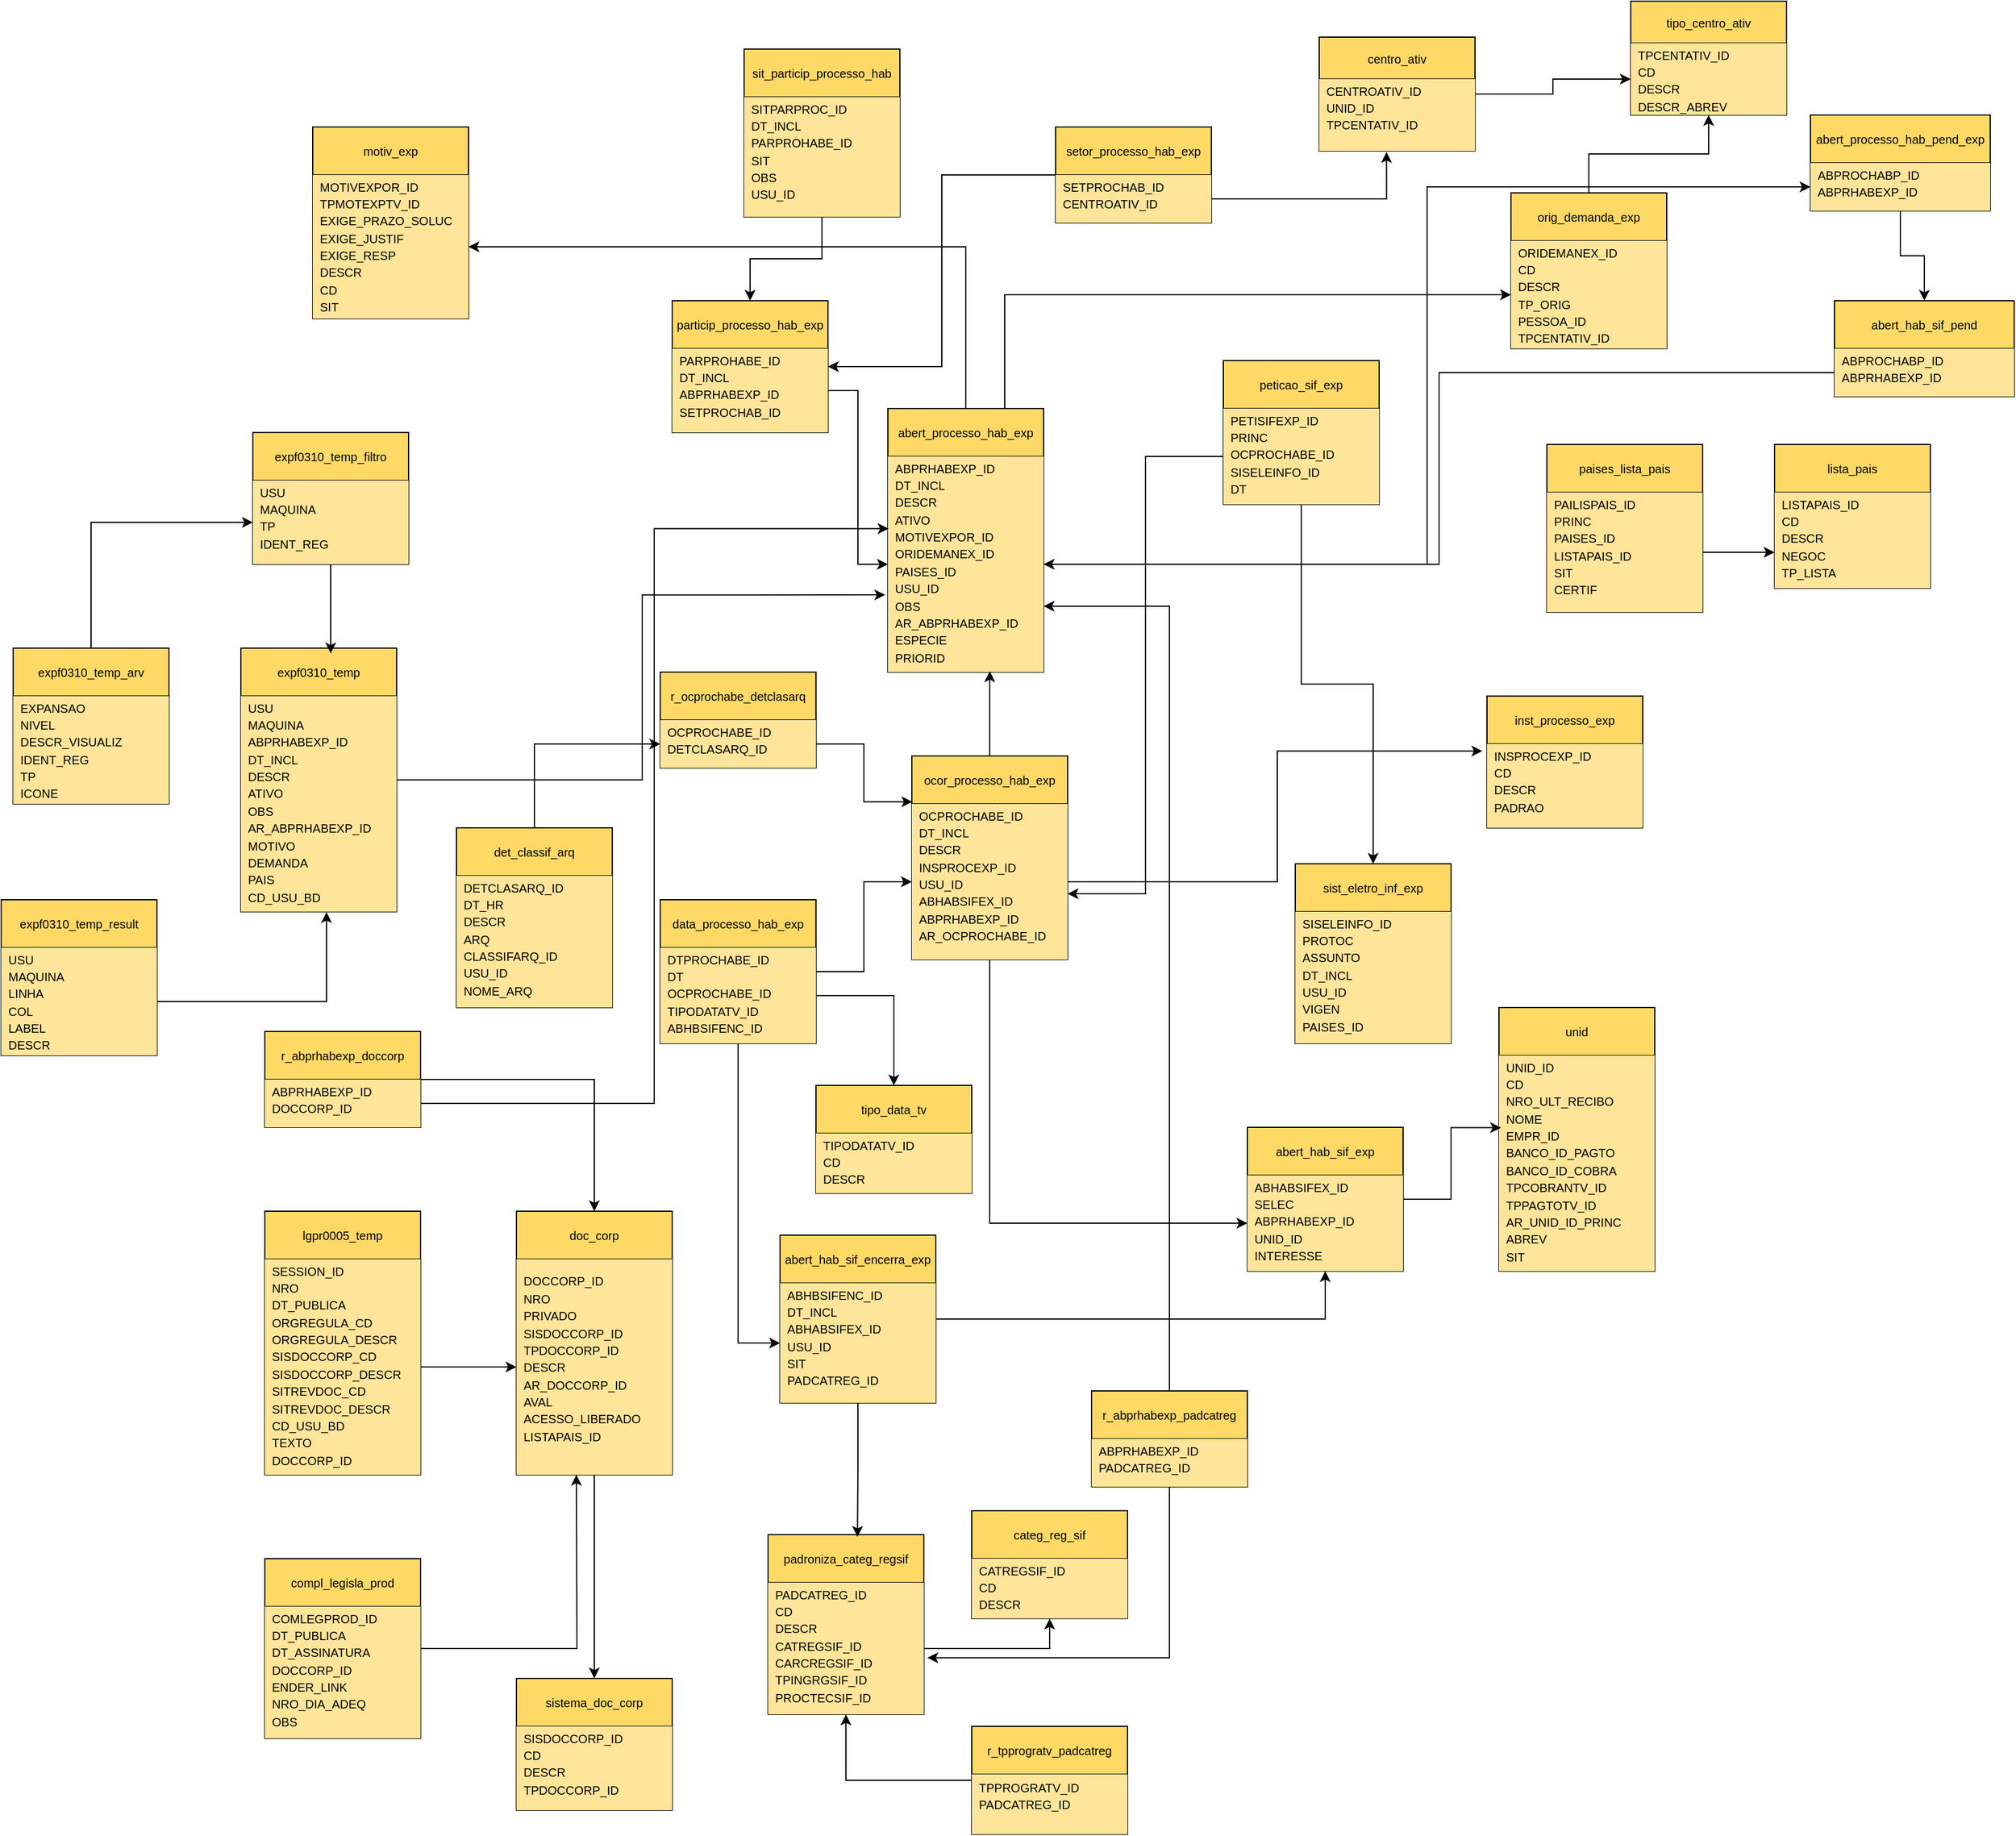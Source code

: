 <mxfile version="27.0.3">
  <diagram name="Página-1" id="PtGLryCrLmSfJg2WmDnL">
    <mxGraphModel dx="5522" dy="3374" grid="1" gridSize="10" guides="1" tooltips="1" connect="1" arrows="1" fold="1" page="1" pageScale="1" pageWidth="827" pageHeight="1169" math="0" shadow="0">
      <root>
        <mxCell id="0" />
        <mxCell id="1" parent="0" />
        <mxCell id="A1w2H3P0BhdjiwpkG9KE-1" value="&lt;font style=&quot;font-size: 10px;&quot;&gt;r_ocprochabe_detclasarq&lt;/font&gt;" style="swimlane;fontStyle=0;childLayout=stackLayout;horizontal=1;startSize=40;horizontalStack=0;resizeParent=1;resizeParentMax=0;resizeLast=0;collapsible=1;marginBottom=0;whiteSpace=wrap;html=1;fillColor=light-dark(#FFD966,#AF543C);" parent="1" vertex="1">
          <mxGeometry x="50" y="340" width="130" height="80" as="geometry" />
        </mxCell>
        <mxCell id="A1w2H3P0BhdjiwpkG9KE-2" value="&lt;div&gt;&lt;div&gt;&lt;div&gt;&lt;font style=&quot;font-size: 10px;&quot;&gt;OCPROCHABE_ID&amp;nbsp;&lt;/font&gt;&lt;/div&gt;&lt;div&gt;&lt;font style=&quot;font-size: 10px;&quot;&gt;DETCLASARQ_ID&amp;nbsp;&lt;/font&gt;&lt;/div&gt;&lt;/div&gt;&lt;/div&gt;&lt;div&gt;&lt;br&gt;&lt;/div&gt;" style="text;strokeColor=none;fillColor=#FFE599;align=left;verticalAlign=middle;spacingLeft=4;spacingRight=4;overflow=hidden;points=[[0,0.5],[1,0.5]];portConstraint=eastwest;rotatable=0;whiteSpace=wrap;html=1;" parent="A1w2H3P0BhdjiwpkG9KE-1" vertex="1">
          <mxGeometry y="40" width="130" height="40" as="geometry" />
        </mxCell>
        <mxCell id="A1w2H3P0BhdjiwpkG9KE-52" style="edgeStyle=orthogonalEdgeStyle;rounded=0;orthogonalLoop=1;jettySize=auto;html=1;" parent="1" source="A1w2H3P0BhdjiwpkG9KE-6" target="A1w2H3P0BhdjiwpkG9KE-51" edge="1">
          <mxGeometry relative="1" as="geometry" />
        </mxCell>
        <mxCell id="A1w2H3P0BhdjiwpkG9KE-6" value="&lt;font style=&quot;font-size: 10px;&quot;&gt;abert_processo_hab_exp&lt;/font&gt;" style="swimlane;fontStyle=0;childLayout=stackLayout;horizontal=1;startSize=40;horizontalStack=0;resizeParent=1;resizeParentMax=0;resizeLast=0;collapsible=1;marginBottom=0;whiteSpace=wrap;html=1;fillColor=light-dark(#FFD966,#AF543C);" parent="1" vertex="1">
          <mxGeometry x="240" y="120" width="130" height="220" as="geometry" />
        </mxCell>
        <mxCell id="A1w2H3P0BhdjiwpkG9KE-7" value="&lt;div&gt;&lt;div&gt;&lt;div&gt;&lt;div&gt;&lt;span style=&quot;font-size: 10px;&quot;&gt;ABPRHABEXP_ID&amp;nbsp; &amp;nbsp;&amp;nbsp;&lt;/span&gt;&lt;/div&gt;&lt;div&gt;&lt;span style=&quot;font-size: 10px;&quot;&gt;DT_INCL&amp;nbsp; &amp;nbsp; &amp;nbsp; &amp;nbsp; &amp;nbsp;&amp;nbsp;&lt;/span&gt;&lt;/div&gt;&lt;div&gt;&lt;span style=&quot;font-size: 10px;&quot;&gt;DESCR&amp;nbsp; &amp;nbsp; &amp;nbsp; &amp;nbsp; &amp;nbsp; &amp;nbsp;&amp;nbsp;&lt;/span&gt;&lt;/div&gt;&lt;div&gt;&lt;span style=&quot;font-size: 10px;&quot;&gt;ATIVO&amp;nbsp; &amp;nbsp; &amp;nbsp; &amp;nbsp; &amp;nbsp; &amp;nbsp;&amp;nbsp;&lt;/span&gt;&lt;/div&gt;&lt;div&gt;&lt;span style=&quot;font-size: 10px;&quot;&gt;MOTIVEXPOR_ID&amp;nbsp; &amp;nbsp;&amp;nbsp;&lt;/span&gt;&lt;/div&gt;&lt;div&gt;&lt;span style=&quot;font-size: 10px;&quot;&gt;ORIDEMANEX_ID&amp;nbsp; &amp;nbsp;&amp;nbsp;&lt;/span&gt;&lt;/div&gt;&lt;div&gt;&lt;span style=&quot;font-size: 10px;&quot;&gt;PAISES_ID&amp;nbsp; &amp;nbsp; &amp;nbsp; &amp;nbsp;&amp;nbsp;&lt;/span&gt;&lt;/div&gt;&lt;div&gt;&lt;span style=&quot;font-size: 10px;&quot;&gt;USU_ID&amp;nbsp; &amp;nbsp; &amp;nbsp; &amp;nbsp; &amp;nbsp; &amp;nbsp;&lt;/span&gt;&lt;/div&gt;&lt;div&gt;&lt;span style=&quot;font-size: 10px;&quot;&gt;OBS&amp;nbsp; &amp;nbsp; &amp;nbsp; &amp;nbsp; &amp;nbsp; &amp;nbsp; &amp;nbsp;&amp;nbsp;&lt;/span&gt;&lt;/div&gt;&lt;div&gt;&lt;span style=&quot;font-size: 10px;&quot;&gt;AR_ABPRHABEXP_ID&amp;nbsp;&lt;/span&gt;&lt;/div&gt;&lt;div&gt;&lt;span style=&quot;font-size: 10px;&quot;&gt;ESPECIE&amp;nbsp; &amp;nbsp; &amp;nbsp; &amp;nbsp; &amp;nbsp;&amp;nbsp;&lt;/span&gt;&lt;/div&gt;&lt;div&gt;&lt;span style=&quot;font-size: 10px;&quot;&gt;PRIORID&amp;nbsp; &amp;nbsp; &amp;nbsp; &amp;nbsp; &amp;nbsp;&amp;nbsp;&lt;/span&gt;&lt;/div&gt;&lt;/div&gt;&lt;/div&gt;&lt;/div&gt;&lt;div&gt;&lt;br&gt;&lt;/div&gt;" style="text;strokeColor=none;fillColor=#FFE599;align=left;verticalAlign=middle;spacingLeft=4;spacingRight=4;overflow=hidden;points=[[0,0.5],[1,0.5]];portConstraint=eastwest;rotatable=0;whiteSpace=wrap;html=1;" parent="A1w2H3P0BhdjiwpkG9KE-6" vertex="1">
          <mxGeometry y="40" width="130" height="180" as="geometry" />
        </mxCell>
        <mxCell id="YRhmZbmbs5CEIvjle03H-6" style="edgeStyle=orthogonalEdgeStyle;rounded=0;orthogonalLoop=1;jettySize=auto;html=1;entryX=0.5;entryY=0;entryDx=0;entryDy=0;" edge="1" parent="1" source="A1w2H3P0BhdjiwpkG9KE-8" target="YRhmZbmbs5CEIvjle03H-1">
          <mxGeometry relative="1" as="geometry" />
        </mxCell>
        <mxCell id="A1w2H3P0BhdjiwpkG9KE-8" value="&lt;font style=&quot;font-size: 10px;&quot;&gt;abert_processo_hab_pend_exp&lt;/font&gt;" style="swimlane;fontStyle=0;childLayout=stackLayout;horizontal=1;startSize=40;horizontalStack=0;resizeParent=1;resizeParentMax=0;resizeLast=0;collapsible=1;marginBottom=0;whiteSpace=wrap;html=1;fillColor=light-dark(#FFD966,#AF543C);" parent="1" vertex="1">
          <mxGeometry x="1010" y="-125" width="150" height="80" as="geometry" />
        </mxCell>
        <mxCell id="A1w2H3P0BhdjiwpkG9KE-9" value="&lt;div&gt;&lt;div&gt;&lt;div&gt;&lt;div&gt;&lt;div&gt;&lt;div&gt;&lt;span style=&quot;font-size: 10px;&quot;&gt;ABPROCHABP_ID&lt;/span&gt;&lt;/div&gt;&lt;div&gt;&lt;span style=&quot;font-size: 10px;&quot;&gt;ABPRHABEXP_ID&lt;/span&gt;&lt;/div&gt;&lt;/div&gt;&lt;/div&gt;&lt;/div&gt;&lt;/div&gt;&lt;/div&gt;&lt;div&gt;&lt;br&gt;&lt;/div&gt;" style="text;strokeColor=none;fillColor=#FFE599;align=left;verticalAlign=middle;spacingLeft=4;spacingRight=4;overflow=hidden;points=[[0,0.5],[1,0.5]];portConstraint=eastwest;rotatable=0;whiteSpace=wrap;html=1;" parent="A1w2H3P0BhdjiwpkG9KE-8" vertex="1">
          <mxGeometry y="40" width="150" height="40" as="geometry" />
        </mxCell>
        <mxCell id="A1w2H3P0BhdjiwpkG9KE-24" style="edgeStyle=orthogonalEdgeStyle;rounded=0;orthogonalLoop=1;jettySize=auto;html=1;entryX=0;entryY=0.5;entryDx=0;entryDy=0;" parent="1" source="A1w2H3P0BhdjiwpkG9KE-10" target="A1w2H3P0BhdjiwpkG9KE-16" edge="1">
          <mxGeometry relative="1" as="geometry" />
        </mxCell>
        <mxCell id="A1w2H3P0BhdjiwpkG9KE-27" style="edgeStyle=orthogonalEdgeStyle;rounded=0;orthogonalLoop=1;jettySize=auto;html=1;entryX=0;entryY=0.5;entryDx=0;entryDy=0;" parent="1" source="A1w2H3P0BhdjiwpkG9KE-10" target="A1w2H3P0BhdjiwpkG9KE-26" edge="1">
          <mxGeometry relative="1" as="geometry" />
        </mxCell>
        <mxCell id="A1w2H3P0BhdjiwpkG9KE-10" value="&lt;font style=&quot;font-size: 10px;&quot;&gt;data_processo_hab_exp&lt;/font&gt;" style="swimlane;fontStyle=0;childLayout=stackLayout;horizontal=1;startSize=40;horizontalStack=0;resizeParent=1;resizeParentMax=0;resizeLast=0;collapsible=1;marginBottom=0;whiteSpace=wrap;html=1;fillColor=light-dark(#FFD966,#AF543C);" parent="1" vertex="1">
          <mxGeometry x="50" y="530" width="130" height="120" as="geometry" />
        </mxCell>
        <mxCell id="A1w2H3P0BhdjiwpkG9KE-11" value="&lt;div&gt;&lt;div&gt;&lt;div&gt;&lt;div&gt;&lt;span style=&quot;font-size: 10px;&quot;&gt;DTPROCHABE_ID&amp;nbsp;&lt;/span&gt;&lt;/div&gt;&lt;div&gt;&lt;span style=&quot;font-size: 10px;&quot;&gt;DT&amp;nbsp; &amp;nbsp; &amp;nbsp; &amp;nbsp; &amp;nbsp; &amp;nbsp;&amp;nbsp;&lt;/span&gt;&lt;/div&gt;&lt;div&gt;&lt;span style=&quot;font-size: 10px;&quot;&gt;OCPROCHABE_ID&amp;nbsp;&lt;/span&gt;&lt;/div&gt;&lt;div&gt;&lt;span style=&quot;font-size: 10px;&quot;&gt;TIPODATATV_ID&amp;nbsp;&lt;/span&gt;&lt;/div&gt;&lt;div&gt;&lt;span style=&quot;font-size: 10px;&quot;&gt;ABHBSIFENC_ID&amp;nbsp;&lt;/span&gt;&lt;/div&gt;&lt;/div&gt;&lt;/div&gt;&lt;/div&gt;&lt;div&gt;&lt;br&gt;&lt;/div&gt;" style="text;strokeColor=none;fillColor=#FFE599;align=left;verticalAlign=middle;spacingLeft=4;spacingRight=4;overflow=hidden;points=[[0,0.5],[1,0.5]];portConstraint=eastwest;rotatable=0;whiteSpace=wrap;html=1;" parent="A1w2H3P0BhdjiwpkG9KE-10" vertex="1">
          <mxGeometry y="40" width="130" height="80" as="geometry" />
        </mxCell>
        <mxCell id="A1w2H3P0BhdjiwpkG9KE-23" style="edgeStyle=orthogonalEdgeStyle;rounded=0;orthogonalLoop=1;jettySize=auto;html=1;entryX=0.5;entryY=0;entryDx=0;entryDy=0;" parent="1" source="A1w2H3P0BhdjiwpkG9KE-12" target="A1w2H3P0BhdjiwpkG9KE-21" edge="1">
          <mxGeometry relative="1" as="geometry" />
        </mxCell>
        <mxCell id="A1w2H3P0BhdjiwpkG9KE-12" value="&lt;font style=&quot;font-size: 10px;&quot;&gt;peticao_sif_exp&lt;/font&gt;" style="swimlane;fontStyle=0;childLayout=stackLayout;horizontal=1;startSize=40;horizontalStack=0;resizeParent=1;resizeParentMax=0;resizeLast=0;collapsible=1;marginBottom=0;whiteSpace=wrap;html=1;fillColor=light-dark(#FFD966,#AF543C);" parent="1" vertex="1">
          <mxGeometry x="520" y="80" width="130" height="120" as="geometry" />
        </mxCell>
        <mxCell id="A1w2H3P0BhdjiwpkG9KE-13" value="&lt;div&gt;&lt;div&gt;&lt;div&gt;&lt;div&gt;&lt;div&gt;&lt;span style=&quot;font-size: 10px;&quot;&gt;PETISIFEXP_ID&amp;nbsp;&lt;/span&gt;&lt;/div&gt;&lt;div&gt;&lt;span style=&quot;font-size: 10px;&quot;&gt;PRINC&amp;nbsp; &amp;nbsp; &amp;nbsp; &amp;nbsp; &amp;nbsp;&lt;/span&gt;&lt;/div&gt;&lt;div&gt;&lt;span style=&quot;font-size: 10px;&quot;&gt;OCPROCHABE_ID&amp;nbsp;&lt;/span&gt;&lt;/div&gt;&lt;div&gt;&lt;span style=&quot;font-size: 10px;&quot;&gt;SISELEINFO_ID&amp;nbsp;&lt;/span&gt;&lt;/div&gt;&lt;div&gt;&lt;span style=&quot;font-size: 10px;&quot;&gt;DT&amp;nbsp; &amp;nbsp; &amp;nbsp; &amp;nbsp; &amp;nbsp; &amp;nbsp;&amp;nbsp;&lt;/span&gt;&lt;/div&gt;&lt;/div&gt;&lt;/div&gt;&lt;/div&gt;&lt;/div&gt;&lt;div&gt;&lt;br&gt;&lt;/div&gt;" style="text;strokeColor=none;fillColor=#FFE599;align=left;verticalAlign=middle;spacingLeft=4;spacingRight=4;overflow=hidden;points=[[0,0.5],[1,0.5]];portConstraint=eastwest;rotatable=0;whiteSpace=wrap;html=1;" parent="A1w2H3P0BhdjiwpkG9KE-12" vertex="1">
          <mxGeometry y="40" width="130" height="80" as="geometry" />
        </mxCell>
        <mxCell id="A1w2H3P0BhdjiwpkG9KE-14" style="edgeStyle=orthogonalEdgeStyle;rounded=0;orthogonalLoop=1;jettySize=auto;html=1;" parent="1" source="A1w2H3P0BhdjiwpkG9KE-7" target="A1w2H3P0BhdjiwpkG9KE-9" edge="1">
          <mxGeometry relative="1" as="geometry" />
        </mxCell>
        <mxCell id="A1w2H3P0BhdjiwpkG9KE-30" style="edgeStyle=orthogonalEdgeStyle;rounded=0;orthogonalLoop=1;jettySize=auto;html=1;entryX=0;entryY=0.5;entryDx=0;entryDy=0;" parent="1" source="A1w2H3P0BhdjiwpkG9KE-15" target="A1w2H3P0BhdjiwpkG9KE-29" edge="1">
          <mxGeometry relative="1" as="geometry" />
        </mxCell>
        <mxCell id="A1w2H3P0BhdjiwpkG9KE-15" value="&lt;font style=&quot;font-size: 10px;&quot;&gt;ocor_processo_hab_exp&lt;/font&gt;" style="swimlane;fontStyle=0;childLayout=stackLayout;horizontal=1;startSize=40;horizontalStack=0;resizeParent=1;resizeParentMax=0;resizeLast=0;collapsible=1;marginBottom=0;whiteSpace=wrap;html=1;fillColor=light-dark(#FFD966,#AF543C);" parent="1" vertex="1">
          <mxGeometry x="260" y="410" width="130" height="170" as="geometry" />
        </mxCell>
        <mxCell id="A1w2H3P0BhdjiwpkG9KE-16" value="&lt;div&gt;&lt;div&gt;&lt;div&gt;&lt;div&gt;&lt;div&gt;&lt;span style=&quot;font-size: 10px;&quot;&gt;OCPROCHABE_ID&amp;nbsp; &amp;nbsp;&amp;nbsp;&lt;/span&gt;&lt;/div&gt;&lt;div&gt;&lt;span style=&quot;font-size: 10px;&quot;&gt;DT_INCL&amp;nbsp; &amp;nbsp; &amp;nbsp; &amp;nbsp; &amp;nbsp;&amp;nbsp;&lt;/span&gt;&lt;/div&gt;&lt;div&gt;&lt;span style=&quot;font-size: 10px;&quot;&gt;DESCR&amp;nbsp; &amp;nbsp; &amp;nbsp; &amp;nbsp; &amp;nbsp; &amp;nbsp;&amp;nbsp;&lt;/span&gt;&lt;/div&gt;&lt;div&gt;&lt;span style=&quot;font-size: 10px;&quot;&gt;INSPROCEXP_ID&amp;nbsp; &amp;nbsp;&amp;nbsp;&lt;/span&gt;&lt;/div&gt;&lt;div&gt;&lt;span style=&quot;font-size: 10px;&quot;&gt;USU_ID&amp;nbsp; &amp;nbsp; &amp;nbsp; &amp;nbsp; &amp;nbsp; &amp;nbsp;&lt;/span&gt;&lt;/div&gt;&lt;div&gt;&lt;span style=&quot;font-size: 10px;&quot;&gt;ABHABSIFEX_ID&amp;nbsp; &amp;nbsp;&amp;nbsp;&lt;/span&gt;&lt;/div&gt;&lt;div&gt;&lt;span style=&quot;font-size: 10px;&quot;&gt;ABPRHABEXP_ID&amp;nbsp; &amp;nbsp;&amp;nbsp;&lt;/span&gt;&lt;/div&gt;&lt;div&gt;&lt;span style=&quot;font-size: 10px;&quot;&gt;AR_OCPROCHABE_ID&amp;nbsp;&lt;/span&gt;&lt;/div&gt;&lt;/div&gt;&lt;/div&gt;&lt;/div&gt;&lt;/div&gt;&lt;div&gt;&lt;br&gt;&lt;/div&gt;" style="text;strokeColor=none;fillColor=#FFE599;align=left;verticalAlign=middle;spacingLeft=4;spacingRight=4;overflow=hidden;points=[[0,0.5],[1,0.5]];portConstraint=eastwest;rotatable=0;whiteSpace=wrap;html=1;" parent="A1w2H3P0BhdjiwpkG9KE-15" vertex="1">
          <mxGeometry y="40" width="130" height="130" as="geometry" />
        </mxCell>
        <mxCell id="A1w2H3P0BhdjiwpkG9KE-18" style="edgeStyle=orthogonalEdgeStyle;rounded=0;orthogonalLoop=1;jettySize=auto;html=1;entryX=0.003;entryY=0.225;entryDx=0;entryDy=0;entryPerimeter=0;" parent="1" source="A1w2H3P0BhdjiwpkG9KE-2" target="A1w2H3P0BhdjiwpkG9KE-15" edge="1">
          <mxGeometry relative="1" as="geometry" />
        </mxCell>
        <mxCell id="A1w2H3P0BhdjiwpkG9KE-19" style="edgeStyle=orthogonalEdgeStyle;rounded=0;orthogonalLoop=1;jettySize=auto;html=1;entryX=1;entryY=0.577;entryDx=0;entryDy=0;entryPerimeter=0;" parent="1" source="A1w2H3P0BhdjiwpkG9KE-13" target="A1w2H3P0BhdjiwpkG9KE-16" edge="1">
          <mxGeometry relative="1" as="geometry" />
        </mxCell>
        <mxCell id="A1w2H3P0BhdjiwpkG9KE-21" value="&lt;font style=&quot;font-size: 10px;&quot;&gt;sist_eletro_inf_exp&lt;/font&gt;" style="swimlane;fontStyle=0;childLayout=stackLayout;horizontal=1;startSize=40;horizontalStack=0;resizeParent=1;resizeParentMax=0;resizeLast=0;collapsible=1;marginBottom=0;whiteSpace=wrap;html=1;fillColor=light-dark(#FFD966,#AF543C);" parent="1" vertex="1">
          <mxGeometry x="580" y="500" width="130" height="150" as="geometry" />
        </mxCell>
        <mxCell id="A1w2H3P0BhdjiwpkG9KE-22" value="&lt;div&gt;&lt;div&gt;&lt;div&gt;&lt;div&gt;&lt;div&gt;&lt;div&gt;&lt;span style=&quot;font-size: 10px;&quot;&gt;SISELEINFO_ID&amp;nbsp;&lt;/span&gt;&lt;/div&gt;&lt;div&gt;&lt;span style=&quot;font-size: 10px;&quot;&gt;PROTOC&amp;nbsp; &amp;nbsp; &amp;nbsp; &amp;nbsp;&amp;nbsp;&lt;/span&gt;&lt;/div&gt;&lt;div&gt;&lt;span style=&quot;font-size: 10px;&quot;&gt;ASSUNTO&amp;nbsp; &amp;nbsp; &amp;nbsp; &amp;nbsp;&lt;/span&gt;&lt;/div&gt;&lt;div&gt;&lt;span style=&quot;font-size: 10px;&quot;&gt;DT_INCL&amp;nbsp; &amp;nbsp; &amp;nbsp; &amp;nbsp;&lt;/span&gt;&lt;/div&gt;&lt;div&gt;&lt;span style=&quot;font-size: 10px;&quot;&gt;USU_ID&amp;nbsp; &amp;nbsp; &amp;nbsp; &amp;nbsp;&amp;nbsp;&lt;/span&gt;&lt;/div&gt;&lt;div&gt;&lt;span style=&quot;font-size: 10px;&quot;&gt;VIGEN&amp;nbsp; &amp;nbsp; &amp;nbsp; &amp;nbsp; &amp;nbsp;&lt;/span&gt;&lt;/div&gt;&lt;div&gt;&lt;span style=&quot;font-size: 10px;&quot;&gt;PAISES_ID&amp;nbsp; &amp;nbsp; &amp;nbsp;&lt;/span&gt;&lt;/div&gt;&lt;/div&gt;&lt;/div&gt;&lt;/div&gt;&lt;/div&gt;&lt;/div&gt;&lt;div&gt;&lt;br&gt;&lt;/div&gt;" style="text;strokeColor=none;fillColor=#FFE599;align=left;verticalAlign=middle;spacingLeft=4;spacingRight=4;overflow=hidden;points=[[0,0.5],[1,0.5]];portConstraint=eastwest;rotatable=0;whiteSpace=wrap;html=1;" parent="A1w2H3P0BhdjiwpkG9KE-21" vertex="1">
          <mxGeometry y="40" width="130" height="110" as="geometry" />
        </mxCell>
        <mxCell id="A1w2H3P0BhdjiwpkG9KE-31" style="edgeStyle=orthogonalEdgeStyle;rounded=0;orthogonalLoop=1;jettySize=auto;html=1;entryX=0.5;entryY=1;entryDx=0;entryDy=0;" parent="1" source="A1w2H3P0BhdjiwpkG9KE-25" target="A1w2H3P0BhdjiwpkG9KE-28" edge="1">
          <mxGeometry relative="1" as="geometry">
            <mxPoint x="630" y="820" as="targetPoint" />
          </mxGeometry>
        </mxCell>
        <mxCell id="A1w2H3P0BhdjiwpkG9KE-25" value="&lt;font style=&quot;font-size: 10px;&quot;&gt;abert_hab_sif_encerra_exp&lt;/font&gt;" style="swimlane;fontStyle=0;childLayout=stackLayout;horizontal=1;startSize=40;horizontalStack=0;resizeParent=1;resizeParentMax=0;resizeLast=0;collapsible=1;marginBottom=0;whiteSpace=wrap;html=1;fillColor=light-dark(#FFD966,#AF543C);" parent="1" vertex="1">
          <mxGeometry x="150" y="810" width="130" height="140" as="geometry" />
        </mxCell>
        <mxCell id="A1w2H3P0BhdjiwpkG9KE-26" value="&lt;div&gt;&lt;div&gt;&lt;div&gt;&lt;div&gt;&lt;div&gt;&lt;div&gt;&lt;span style=&quot;font-size: 10px;&quot;&gt;ABHBSIFENC_ID&amp;nbsp;&lt;/span&gt;&lt;/div&gt;&lt;div&gt;&lt;span style=&quot;font-size: 10px;&quot;&gt;DT_INCL&amp;nbsp; &amp;nbsp; &amp;nbsp; &amp;nbsp;&lt;/span&gt;&lt;/div&gt;&lt;div&gt;&lt;span style=&quot;font-size: 10px;&quot;&gt;ABHABSIFEX_ID&amp;nbsp;&lt;/span&gt;&lt;/div&gt;&lt;div&gt;&lt;span style=&quot;font-size: 10px;&quot;&gt;USU_ID&amp;nbsp; &amp;nbsp; &amp;nbsp; &amp;nbsp;&amp;nbsp;&lt;/span&gt;&lt;/div&gt;&lt;div&gt;&lt;span style=&quot;font-size: 10px;&quot;&gt;SIT&amp;nbsp; &amp;nbsp; &amp;nbsp; &amp;nbsp; &amp;nbsp; &amp;nbsp;&lt;/span&gt;&lt;/div&gt;&lt;div&gt;&lt;span style=&quot;font-size: 10px;&quot;&gt;PADCATREG_ID&amp;nbsp;&amp;nbsp;&lt;/span&gt;&lt;/div&gt;&lt;/div&gt;&lt;/div&gt;&lt;/div&gt;&lt;/div&gt;&lt;/div&gt;&lt;div&gt;&lt;br&gt;&lt;/div&gt;" style="text;strokeColor=none;fillColor=#FFE599;align=left;verticalAlign=middle;spacingLeft=4;spacingRight=4;overflow=hidden;points=[[0,0.5],[1,0.5]];portConstraint=eastwest;rotatable=0;whiteSpace=wrap;html=1;" parent="A1w2H3P0BhdjiwpkG9KE-25" vertex="1">
          <mxGeometry y="40" width="130" height="100" as="geometry" />
        </mxCell>
        <mxCell id="A1w2H3P0BhdjiwpkG9KE-28" value="&lt;font style=&quot;font-size: 10px;&quot;&gt;abert_hab_sif_exp&lt;/font&gt;" style="swimlane;fontStyle=0;childLayout=stackLayout;horizontal=1;startSize=40;horizontalStack=0;resizeParent=1;resizeParentMax=0;resizeLast=0;collapsible=1;marginBottom=0;whiteSpace=wrap;html=1;fillColor=light-dark(#FFD966,#AF543C);" parent="1" vertex="1">
          <mxGeometry x="540" y="720" width="130" height="120" as="geometry" />
        </mxCell>
        <mxCell id="A1w2H3P0BhdjiwpkG9KE-29" value="&lt;div&gt;&lt;div&gt;&lt;div&gt;&lt;div&gt;&lt;div&gt;&lt;div&gt;&lt;div&gt;&lt;span style=&quot;font-size: 10px;&quot;&gt;ABHABSIFEX_ID&lt;/span&gt;&lt;/div&gt;&lt;div&gt;&lt;span style=&quot;font-size: 10px;&quot;&gt;SELEC&amp;nbsp; &amp;nbsp; &amp;nbsp; &amp;nbsp;&amp;nbsp;&lt;/span&gt;&lt;/div&gt;&lt;div&gt;&lt;span style=&quot;font-size: 10px;&quot;&gt;ABPRHABEXP_ID&lt;/span&gt;&lt;/div&gt;&lt;div&gt;&lt;span style=&quot;font-size: 10px;&quot;&gt;UNID_ID&amp;nbsp; &amp;nbsp; &amp;nbsp;&amp;nbsp;&lt;/span&gt;&lt;/div&gt;&lt;div&gt;&lt;span style=&quot;font-size: 10px;&quot;&gt;INTERESSE&amp;nbsp; &amp;nbsp;&amp;nbsp;&lt;/span&gt;&lt;/div&gt;&lt;/div&gt;&lt;/div&gt;&lt;/div&gt;&lt;/div&gt;&lt;/div&gt;&lt;/div&gt;&lt;div&gt;&lt;br&gt;&lt;/div&gt;" style="text;strokeColor=none;fillColor=#FFE599;align=left;verticalAlign=middle;spacingLeft=4;spacingRight=4;overflow=hidden;points=[[0,0.5],[1,0.5]];portConstraint=eastwest;rotatable=0;whiteSpace=wrap;html=1;" parent="A1w2H3P0BhdjiwpkG9KE-28" vertex="1">
          <mxGeometry y="40" width="130" height="80" as="geometry" />
        </mxCell>
        <mxCell id="A1w2H3P0BhdjiwpkG9KE-36" style="edgeStyle=orthogonalEdgeStyle;rounded=0;orthogonalLoop=1;jettySize=auto;html=1;entryX=0.5;entryY=0;entryDx=0;entryDy=0;" parent="1" source="A1w2H3P0BhdjiwpkG9KE-32" target="A1w2H3P0BhdjiwpkG9KE-34" edge="1">
          <mxGeometry relative="1" as="geometry" />
        </mxCell>
        <mxCell id="A1w2H3P0BhdjiwpkG9KE-32" value="&lt;font style=&quot;font-size: 10px;&quot;&gt;sit_particip_processo_hab&lt;/font&gt;" style="swimlane;fontStyle=0;childLayout=stackLayout;horizontal=1;startSize=40;horizontalStack=0;resizeParent=1;resizeParentMax=0;resizeLast=0;collapsible=1;marginBottom=0;whiteSpace=wrap;html=1;fillColor=light-dark(#FFD966,#AF543C);" parent="1" vertex="1">
          <mxGeometry x="120" y="-180" width="130" height="140" as="geometry" />
        </mxCell>
        <mxCell id="A1w2H3P0BhdjiwpkG9KE-33" value="&lt;div&gt;&lt;div&gt;&lt;div&gt;&lt;div&gt;&lt;div&gt;&lt;div&gt;&lt;div&gt;&lt;span style=&quot;font-size: 10px;&quot;&gt;SITPARPROC_ID&lt;/span&gt;&lt;/div&gt;&lt;div&gt;&lt;span style=&quot;font-size: 10px;&quot;&gt;DT_INCL&amp;nbsp; &amp;nbsp; &amp;nbsp;&amp;nbsp;&lt;/span&gt;&lt;/div&gt;&lt;div&gt;&lt;span style=&quot;font-size: 10px;&quot;&gt;PARPROHABE_ID&lt;/span&gt;&lt;/div&gt;&lt;div&gt;&lt;span style=&quot;font-size: 10px;&quot;&gt;SIT&amp;nbsp; &amp;nbsp; &amp;nbsp; &amp;nbsp; &amp;nbsp;&amp;nbsp;&lt;/span&gt;&lt;/div&gt;&lt;div&gt;&lt;span style=&quot;font-size: 10px;&quot;&gt;OBS&amp;nbsp; &amp;nbsp; &amp;nbsp; &amp;nbsp; &amp;nbsp;&amp;nbsp;&lt;/span&gt;&lt;/div&gt;&lt;div&gt;&lt;span style=&quot;font-size: 10px;&quot;&gt;USU_ID&amp;nbsp; &amp;nbsp; &amp;nbsp; &amp;nbsp;&lt;/span&gt;&lt;/div&gt;&lt;/div&gt;&lt;/div&gt;&lt;/div&gt;&lt;/div&gt;&lt;/div&gt;&lt;/div&gt;&lt;div&gt;&lt;br&gt;&lt;/div&gt;" style="text;strokeColor=none;fillColor=#FFE599;align=left;verticalAlign=middle;spacingLeft=4;spacingRight=4;overflow=hidden;points=[[0,0.5],[1,0.5]];portConstraint=eastwest;rotatable=0;whiteSpace=wrap;html=1;" parent="A1w2H3P0BhdjiwpkG9KE-32" vertex="1">
          <mxGeometry y="40" width="130" height="100" as="geometry" />
        </mxCell>
        <mxCell id="A1w2H3P0BhdjiwpkG9KE-34" value="&lt;font style=&quot;font-size: 10px;&quot;&gt;particip_processo_hab_exp&lt;/font&gt;" style="swimlane;fontStyle=0;childLayout=stackLayout;horizontal=1;startSize=40;horizontalStack=0;resizeParent=1;resizeParentMax=0;resizeLast=0;collapsible=1;marginBottom=0;whiteSpace=wrap;html=1;fillColor=light-dark(#FFD966,#AF543C);" parent="1" vertex="1">
          <mxGeometry x="60" y="30" width="130" height="110" as="geometry" />
        </mxCell>
        <mxCell id="A1w2H3P0BhdjiwpkG9KE-35" value="&lt;div&gt;&lt;div&gt;&lt;div&gt;&lt;div&gt;&lt;div&gt;&lt;div&gt;&lt;div&gt;&lt;div&gt;&lt;span style=&quot;font-size: 10px;&quot;&gt;PARPROHABE_ID&lt;/span&gt;&lt;/div&gt;&lt;div&gt;&lt;span style=&quot;font-size: 10px;&quot;&gt;DT_INCL&amp;nbsp; &amp;nbsp; &amp;nbsp;&amp;nbsp;&lt;/span&gt;&lt;/div&gt;&lt;div&gt;&lt;span style=&quot;font-size: 10px;&quot;&gt;ABPRHABEXP_ID&lt;/span&gt;&lt;/div&gt;&lt;div&gt;&lt;span style=&quot;font-size: 10px;&quot;&gt;SETPROCHAB_ID&lt;/span&gt;&lt;/div&gt;&lt;/div&gt;&lt;/div&gt;&lt;/div&gt;&lt;/div&gt;&lt;/div&gt;&lt;/div&gt;&lt;/div&gt;&lt;div&gt;&lt;br&gt;&lt;/div&gt;" style="text;strokeColor=none;fillColor=#FFE599;align=left;verticalAlign=middle;spacingLeft=4;spacingRight=4;overflow=hidden;points=[[0,0.5],[1,0.5]];portConstraint=eastwest;rotatable=0;whiteSpace=wrap;html=1;" parent="A1w2H3P0BhdjiwpkG9KE-34" vertex="1">
          <mxGeometry y="40" width="130" height="70" as="geometry" />
        </mxCell>
        <mxCell id="A1w2H3P0BhdjiwpkG9KE-37" style="edgeStyle=orthogonalEdgeStyle;rounded=0;orthogonalLoop=1;jettySize=auto;html=1;entryX=0;entryY=0.5;entryDx=0;entryDy=0;" parent="1" source="A1w2H3P0BhdjiwpkG9KE-35" target="A1w2H3P0BhdjiwpkG9KE-7" edge="1">
          <mxGeometry relative="1" as="geometry" />
        </mxCell>
        <mxCell id="A1w2H3P0BhdjiwpkG9KE-40" style="edgeStyle=orthogonalEdgeStyle;rounded=0;orthogonalLoop=1;jettySize=auto;html=1;entryX=1;entryY=0.75;entryDx=0;entryDy=0;exitX=0.5;exitY=0;exitDx=0;exitDy=0;" parent="1" source="A1w2H3P0BhdjiwpkG9KE-38" target="A1w2H3P0BhdjiwpkG9KE-6" edge="1">
          <mxGeometry relative="1" as="geometry" />
        </mxCell>
        <mxCell id="A1w2H3P0BhdjiwpkG9KE-38" value="&lt;font style=&quot;font-size: 10px;&quot;&gt;r_abprhabexp_padcatreg&lt;/font&gt;" style="swimlane;fontStyle=0;childLayout=stackLayout;horizontal=1;startSize=40;horizontalStack=0;resizeParent=1;resizeParentMax=0;resizeLast=0;collapsible=1;marginBottom=0;whiteSpace=wrap;html=1;fillColor=light-dark(#FFD966,#AF543C);" parent="1" vertex="1">
          <mxGeometry x="410" y="940" width="130" height="80" as="geometry" />
        </mxCell>
        <mxCell id="A1w2H3P0BhdjiwpkG9KE-39" value="&lt;div&gt;&lt;div&gt;&lt;div&gt;&lt;div&gt;&lt;div&gt;&lt;div&gt;&lt;div&gt;&lt;div&gt;&lt;span style=&quot;font-size: 10px;&quot;&gt;ABPRHABEXP_ID&lt;/span&gt;&lt;/div&gt;&lt;div&gt;&lt;span style=&quot;font-size: 10px;&quot;&gt;PADCATREG_ID&amp;nbsp;&lt;/span&gt;&lt;/div&gt;&lt;/div&gt;&lt;/div&gt;&lt;/div&gt;&lt;/div&gt;&lt;/div&gt;&lt;/div&gt;&lt;/div&gt;&lt;div&gt;&lt;br&gt;&lt;/div&gt;" style="text;strokeColor=none;fillColor=#FFE599;align=left;verticalAlign=middle;spacingLeft=4;spacingRight=4;overflow=hidden;points=[[0,0.5],[1,0.5]];portConstraint=eastwest;rotatable=0;whiteSpace=wrap;html=1;" parent="A1w2H3P0BhdjiwpkG9KE-38" vertex="1">
          <mxGeometry y="40" width="130" height="40" as="geometry" />
        </mxCell>
        <mxCell id="A1w2H3P0BhdjiwpkG9KE-41" value="&lt;font style=&quot;font-size: 10px;&quot;&gt;padroniza_categ_regsif&lt;/font&gt;" style="swimlane;fontStyle=0;childLayout=stackLayout;horizontal=1;startSize=40;horizontalStack=0;resizeParent=1;resizeParentMax=0;resizeLast=0;collapsible=1;marginBottom=0;whiteSpace=wrap;html=1;fillColor=light-dark(#FFD966,#AF543C);" parent="1" vertex="1">
          <mxGeometry x="140" y="1060" width="130" height="150" as="geometry" />
        </mxCell>
        <mxCell id="A1w2H3P0BhdjiwpkG9KE-42" value="&lt;div&gt;&lt;div&gt;&lt;div&gt;&lt;div&gt;&lt;div&gt;&lt;div&gt;&lt;div&gt;&lt;div&gt;&lt;div&gt;&lt;span style=&quot;font-size: 10px;&quot;&gt;PADCATREG_ID&amp;nbsp;&lt;/span&gt;&lt;/div&gt;&lt;div&gt;&lt;span style=&quot;font-size: 10px;&quot;&gt;CD&amp;nbsp; &amp;nbsp; &amp;nbsp; &amp;nbsp; &amp;nbsp; &amp;nbsp;&lt;/span&gt;&lt;/div&gt;&lt;div&gt;&lt;span style=&quot;font-size: 10px;&quot;&gt;DESCR&amp;nbsp; &amp;nbsp; &amp;nbsp; &amp;nbsp;&amp;nbsp;&lt;/span&gt;&lt;/div&gt;&lt;div&gt;&lt;span style=&quot;font-size: 10px;&quot;&gt;CATREGSIF_ID&amp;nbsp;&lt;/span&gt;&lt;/div&gt;&lt;div&gt;&lt;span style=&quot;font-size: 10px;&quot;&gt;CARCREGSIF_ID&lt;/span&gt;&lt;/div&gt;&lt;div&gt;&lt;span style=&quot;font-size: 10px;&quot;&gt;TPINGRGSIF_ID&lt;/span&gt;&lt;/div&gt;&lt;div&gt;&lt;span style=&quot;font-size: 10px;&quot;&gt;PROCTECSIF_ID&lt;/span&gt;&lt;/div&gt;&lt;/div&gt;&lt;/div&gt;&lt;/div&gt;&lt;/div&gt;&lt;/div&gt;&lt;/div&gt;&lt;/div&gt;&lt;/div&gt;&lt;div&gt;&lt;br&gt;&lt;/div&gt;" style="text;strokeColor=none;fillColor=#FFE599;align=left;verticalAlign=middle;spacingLeft=4;spacingRight=4;overflow=hidden;points=[[0,0.5],[1,0.5]];portConstraint=eastwest;rotatable=0;whiteSpace=wrap;html=1;" parent="A1w2H3P0BhdjiwpkG9KE-41" vertex="1">
          <mxGeometry y="40" width="130" height="110" as="geometry" />
        </mxCell>
        <mxCell id="A1w2H3P0BhdjiwpkG9KE-43" style="edgeStyle=orthogonalEdgeStyle;rounded=0;orthogonalLoop=1;jettySize=auto;html=1;entryX=1.023;entryY=0.57;entryDx=0;entryDy=0;entryPerimeter=0;" parent="1" source="A1w2H3P0BhdjiwpkG9KE-38" target="A1w2H3P0BhdjiwpkG9KE-42" edge="1">
          <mxGeometry relative="1" as="geometry" />
        </mxCell>
        <mxCell id="A1w2H3P0BhdjiwpkG9KE-44" style="edgeStyle=orthogonalEdgeStyle;rounded=0;orthogonalLoop=1;jettySize=auto;html=1;entryX=0.574;entryY=0.012;entryDx=0;entryDy=0;entryPerimeter=0;" parent="1" source="A1w2H3P0BhdjiwpkG9KE-25" target="A1w2H3P0BhdjiwpkG9KE-41" edge="1">
          <mxGeometry relative="1" as="geometry" />
        </mxCell>
        <mxCell id="A1w2H3P0BhdjiwpkG9KE-45" value="&lt;font style=&quot;font-size: 10px;&quot;&gt;expf0310_temp&lt;/font&gt;" style="swimlane;fontStyle=0;childLayout=stackLayout;horizontal=1;startSize=40;horizontalStack=0;resizeParent=1;resizeParentMax=0;resizeLast=0;collapsible=1;marginBottom=0;whiteSpace=wrap;html=1;fillColor=light-dark(#FFD966,#AF543C);" parent="1" vertex="1">
          <mxGeometry x="-300" y="320" width="130" height="220" as="geometry" />
        </mxCell>
        <mxCell id="A1w2H3P0BhdjiwpkG9KE-46" value="&lt;div&gt;&lt;div&gt;&lt;div&gt;&lt;div&gt;&lt;div&gt;&lt;div&gt;&lt;div&gt;&lt;div&gt;&lt;div&gt;&lt;div&gt;&lt;span style=&quot;font-size: 10px;&quot;&gt;USU&amp;nbsp; &amp;nbsp; &amp;nbsp; &amp;nbsp; &amp;nbsp; &amp;nbsp; &amp;nbsp;&amp;nbsp;&lt;/span&gt;&lt;/div&gt;&lt;div&gt;&lt;span style=&quot;font-size: 10px;&quot;&gt;MAQUINA&amp;nbsp; &amp;nbsp; &amp;nbsp; &amp;nbsp; &amp;nbsp;&amp;nbsp;&lt;/span&gt;&lt;/div&gt;&lt;div&gt;&lt;span style=&quot;font-size: 10px;&quot;&gt;ABPRHABEXP_ID&amp;nbsp; &amp;nbsp;&amp;nbsp;&lt;/span&gt;&lt;/div&gt;&lt;div&gt;&lt;span style=&quot;font-size: 10px;&quot;&gt;DT_INCL&amp;nbsp; &amp;nbsp; &amp;nbsp; &amp;nbsp; &amp;nbsp;&amp;nbsp;&lt;/span&gt;&lt;/div&gt;&lt;div&gt;&lt;span style=&quot;font-size: 10px;&quot;&gt;DESCR&amp;nbsp; &amp;nbsp; &amp;nbsp; &amp;nbsp; &amp;nbsp; &amp;nbsp;&amp;nbsp;&lt;/span&gt;&lt;/div&gt;&lt;div&gt;&lt;span style=&quot;font-size: 10px;&quot;&gt;ATIVO&amp;nbsp; &amp;nbsp; &amp;nbsp; &amp;nbsp; &amp;nbsp; &amp;nbsp;&amp;nbsp;&lt;/span&gt;&lt;/div&gt;&lt;div&gt;&lt;span style=&quot;font-size: 10px;&quot;&gt;OBS&amp;nbsp; &amp;nbsp; &amp;nbsp; &amp;nbsp; &amp;nbsp; &amp;nbsp; &amp;nbsp;&amp;nbsp;&lt;/span&gt;&lt;/div&gt;&lt;div&gt;&lt;span style=&quot;font-size: 10px;&quot;&gt;AR_ABPRHABEXP_ID&amp;nbsp;&lt;/span&gt;&lt;/div&gt;&lt;div&gt;&lt;span style=&quot;font-size: 10px;&quot;&gt;MOTIVO&amp;nbsp; &amp;nbsp; &amp;nbsp; &amp;nbsp; &amp;nbsp; &amp;nbsp;&lt;/span&gt;&lt;/div&gt;&lt;div&gt;&lt;span style=&quot;font-size: 10px;&quot;&gt;DEMANDA&amp;nbsp; &amp;nbsp; &amp;nbsp; &amp;nbsp; &amp;nbsp;&amp;nbsp;&lt;/span&gt;&lt;/div&gt;&lt;div&gt;&lt;span style=&quot;font-size: 10px;&quot;&gt;PAIS&amp;nbsp; &amp;nbsp; &amp;nbsp; &amp;nbsp; &amp;nbsp; &amp;nbsp; &amp;nbsp;&lt;/span&gt;&lt;/div&gt;&lt;div&gt;&lt;span style=&quot;font-size: 10px;&quot;&gt;CD_USU_BD&amp;nbsp; &amp;nbsp; &amp;nbsp; &amp;nbsp;&amp;nbsp;&lt;/span&gt;&lt;/div&gt;&lt;/div&gt;&lt;/div&gt;&lt;/div&gt;&lt;/div&gt;&lt;/div&gt;&lt;/div&gt;&lt;/div&gt;&lt;/div&gt;&lt;/div&gt;&lt;div&gt;&lt;br&gt;&lt;/div&gt;" style="text;strokeColor=none;fillColor=#FFE599;align=left;verticalAlign=middle;spacingLeft=4;spacingRight=4;overflow=hidden;points=[[0,0.5],[1,0.5]];portConstraint=eastwest;rotatable=0;whiteSpace=wrap;html=1;" parent="A1w2H3P0BhdjiwpkG9KE-45" vertex="1">
          <mxGeometry y="40" width="130" height="180" as="geometry" />
        </mxCell>
        <mxCell id="A1w2H3P0BhdjiwpkG9KE-47" style="edgeStyle=orthogonalEdgeStyle;rounded=0;orthogonalLoop=1;jettySize=auto;html=1;entryX=-0.017;entryY=0.642;entryDx=0;entryDy=0;entryPerimeter=0;" parent="1" source="A1w2H3P0BhdjiwpkG9KE-45" target="A1w2H3P0BhdjiwpkG9KE-7" edge="1">
          <mxGeometry relative="1" as="geometry" />
        </mxCell>
        <mxCell id="yjDrvDxD1Bw7UZHplI86-43" style="edgeStyle=orthogonalEdgeStyle;rounded=0;orthogonalLoop=1;jettySize=auto;html=1;entryX=0.5;entryY=1;entryDx=0;entryDy=0;" parent="1" source="A1w2H3P0BhdjiwpkG9KE-48" target="yjDrvDxD1Bw7UZHplI86-41" edge="1">
          <mxGeometry relative="1" as="geometry" />
        </mxCell>
        <mxCell id="A1w2H3P0BhdjiwpkG9KE-48" value="&lt;font style=&quot;font-size: 10px;&quot;&gt;orig_demanda_exp&lt;/font&gt;" style="swimlane;fontStyle=0;childLayout=stackLayout;horizontal=1;startSize=40;horizontalStack=0;resizeParent=1;resizeParentMax=0;resizeLast=0;collapsible=1;marginBottom=0;whiteSpace=wrap;html=1;fillColor=light-dark(#FFD966,#AF543C);" parent="1" vertex="1">
          <mxGeometry x="760" y="-60" width="130" height="130" as="geometry" />
        </mxCell>
        <mxCell id="A1w2H3P0BhdjiwpkG9KE-49" value="&lt;div&gt;&lt;div&gt;&lt;div&gt;&lt;div&gt;&lt;span style=&quot;font-size: 10px;&quot;&gt;ORIDEMANEX_ID&lt;/span&gt;&lt;/div&gt;&lt;div&gt;&lt;span style=&quot;font-size: 10px;&quot;&gt;CD&amp;nbsp; &amp;nbsp; &amp;nbsp; &amp;nbsp; &amp;nbsp; &amp;nbsp;&lt;/span&gt;&lt;/div&gt;&lt;div&gt;&lt;span style=&quot;font-size: 10px;&quot;&gt;DESCR&amp;nbsp; &amp;nbsp; &amp;nbsp; &amp;nbsp;&amp;nbsp;&lt;/span&gt;&lt;/div&gt;&lt;div&gt;&lt;span style=&quot;font-size: 10px;&quot;&gt;TP_ORIG&amp;nbsp; &amp;nbsp; &amp;nbsp;&amp;nbsp;&lt;/span&gt;&lt;/div&gt;&lt;div&gt;&lt;span style=&quot;font-size: 10px;&quot;&gt;PESSOA_ID&amp;nbsp; &amp;nbsp;&amp;nbsp;&lt;/span&gt;&lt;/div&gt;&lt;div&gt;&lt;span style=&quot;font-size: 10px;&quot;&gt;TPCENTATIV_ID&lt;/span&gt;&lt;/div&gt;&lt;/div&gt;&lt;/div&gt;&lt;/div&gt;&lt;div&gt;&lt;br&gt;&lt;/div&gt;" style="text;strokeColor=none;fillColor=#FFE599;align=left;verticalAlign=middle;spacingLeft=4;spacingRight=4;overflow=hidden;points=[[0,0.5],[1,0.5]];portConstraint=eastwest;rotatable=0;whiteSpace=wrap;html=1;" parent="A1w2H3P0BhdjiwpkG9KE-48" vertex="1">
          <mxGeometry y="40" width="130" height="90" as="geometry" />
        </mxCell>
        <mxCell id="A1w2H3P0BhdjiwpkG9KE-50" value="&lt;font style=&quot;font-size: 10px;&quot;&gt;motiv_exp&lt;/font&gt;" style="swimlane;fontStyle=0;childLayout=stackLayout;horizontal=1;startSize=40;horizontalStack=0;resizeParent=1;resizeParentMax=0;resizeLast=0;collapsible=1;marginBottom=0;whiteSpace=wrap;html=1;fillColor=light-dark(#FFD966,#AF543C);" parent="1" vertex="1">
          <mxGeometry x="-240" y="-115" width="130" height="160" as="geometry" />
        </mxCell>
        <mxCell id="A1w2H3P0BhdjiwpkG9KE-51" value="&lt;div&gt;&lt;div&gt;&lt;div&gt;&lt;div&gt;&lt;div&gt;&lt;span style=&quot;font-size: 10px;&quot;&gt;MOTIVEXPOR_ID&amp;nbsp; &amp;nbsp;&amp;nbsp;&lt;/span&gt;&lt;/div&gt;&lt;div&gt;&lt;span style=&quot;font-size: 10px;&quot;&gt;TPMOTEXPTV_ID&amp;nbsp; &amp;nbsp;&amp;nbsp;&lt;/span&gt;&lt;/div&gt;&lt;div&gt;&lt;span style=&quot;font-size: 10px;&quot;&gt;EXIGE_PRAZO_SOLUC&lt;/span&gt;&lt;/div&gt;&lt;div&gt;&lt;span style=&quot;font-size: 10px;&quot;&gt;EXIGE_JUSTIF&amp;nbsp; &amp;nbsp; &amp;nbsp;&lt;/span&gt;&lt;/div&gt;&lt;div&gt;&lt;span style=&quot;font-size: 10px;&quot;&gt;EXIGE_RESP&amp;nbsp; &amp;nbsp; &amp;nbsp; &amp;nbsp;&lt;/span&gt;&lt;/div&gt;&lt;div&gt;&lt;span style=&quot;font-size: 10px;&quot;&gt;DESCR&amp;nbsp; &amp;nbsp; &amp;nbsp; &amp;nbsp; &amp;nbsp; &amp;nbsp;&amp;nbsp;&lt;/span&gt;&lt;/div&gt;&lt;div&gt;&lt;span style=&quot;font-size: 10px;&quot;&gt;CD&amp;nbsp; &amp;nbsp; &amp;nbsp; &amp;nbsp; &amp;nbsp; &amp;nbsp; &amp;nbsp; &amp;nbsp;&lt;/span&gt;&lt;/div&gt;&lt;div&gt;&lt;span style=&quot;font-size: 10px;&quot;&gt;SIT&amp;nbsp; &amp;nbsp; &amp;nbsp; &amp;nbsp; &amp;nbsp; &amp;nbsp; &amp;nbsp;&amp;nbsp;&lt;/span&gt;&lt;/div&gt;&lt;/div&gt;&lt;/div&gt;&lt;/div&gt;&lt;/div&gt;&lt;div&gt;&lt;br&gt;&lt;/div&gt;" style="text;strokeColor=none;fillColor=#FFE599;align=left;verticalAlign=middle;spacingLeft=4;spacingRight=4;overflow=hidden;points=[[0,0.5],[1,0.5]];portConstraint=eastwest;rotatable=0;whiteSpace=wrap;html=1;" parent="A1w2H3P0BhdjiwpkG9KE-50" vertex="1">
          <mxGeometry y="40" width="130" height="120" as="geometry" />
        </mxCell>
        <mxCell id="A1w2H3P0BhdjiwpkG9KE-53" style="edgeStyle=orthogonalEdgeStyle;rounded=0;orthogonalLoop=1;jettySize=auto;html=1;exitX=0.75;exitY=0;exitDx=0;exitDy=0;" parent="1" source="A1w2H3P0BhdjiwpkG9KE-6" target="A1w2H3P0BhdjiwpkG9KE-49" edge="1">
          <mxGeometry relative="1" as="geometry" />
        </mxCell>
        <mxCell id="yjDrvDxD1Bw7UZHplI86-1" style="edgeStyle=orthogonalEdgeStyle;rounded=0;orthogonalLoop=1;jettySize=auto;html=1;entryX=0.654;entryY=0.996;entryDx=0;entryDy=0;entryPerimeter=0;" parent="1" source="A1w2H3P0BhdjiwpkG9KE-15" target="A1w2H3P0BhdjiwpkG9KE-7" edge="1">
          <mxGeometry relative="1" as="geometry" />
        </mxCell>
        <mxCell id="yjDrvDxD1Bw7UZHplI86-7" style="edgeStyle=orthogonalEdgeStyle;rounded=0;orthogonalLoop=1;jettySize=auto;html=1;entryX=0.5;entryY=0;entryDx=0;entryDy=0;" parent="1" source="yjDrvDxD1Bw7UZHplI86-2" target="yjDrvDxD1Bw7UZHplI86-8" edge="1">
          <mxGeometry relative="1" as="geometry" />
        </mxCell>
        <mxCell id="yjDrvDxD1Bw7UZHplI86-2" value="&lt;font style=&quot;font-size: 10px;&quot;&gt;r_abprhabexp_doccorp&lt;/font&gt;" style="swimlane;fontStyle=0;childLayout=stackLayout;horizontal=1;startSize=40;horizontalStack=0;resizeParent=1;resizeParentMax=0;resizeLast=0;collapsible=1;marginBottom=0;whiteSpace=wrap;html=1;fillColor=light-dark(#FFD966,#AF543C);" parent="1" vertex="1">
          <mxGeometry x="-280" y="640" width="130" height="80" as="geometry" />
        </mxCell>
        <mxCell id="yjDrvDxD1Bw7UZHplI86-3" value="&lt;div&gt;&lt;div&gt;&lt;div&gt;&lt;div&gt;&lt;span style=&quot;font-size: 10px;&quot;&gt;ABPRHABEXP_ID&lt;/span&gt;&lt;/div&gt;&lt;div&gt;&lt;span style=&quot;font-size: 10px;&quot;&gt;DOCCORP_ID&amp;nbsp; &amp;nbsp;&lt;/span&gt;&lt;/div&gt;&lt;/div&gt;&lt;/div&gt;&lt;/div&gt;&lt;div&gt;&lt;br&gt;&lt;/div&gt;" style="text;strokeColor=none;fillColor=#FFE599;align=left;verticalAlign=middle;spacingLeft=4;spacingRight=4;overflow=hidden;points=[[0,0.5],[1,0.5]];portConstraint=eastwest;rotatable=0;whiteSpace=wrap;html=1;" parent="yjDrvDxD1Bw7UZHplI86-2" vertex="1">
          <mxGeometry y="40" width="130" height="40" as="geometry" />
        </mxCell>
        <mxCell id="yjDrvDxD1Bw7UZHplI86-4" style="edgeStyle=orthogonalEdgeStyle;rounded=0;orthogonalLoop=1;jettySize=auto;html=1;entryX=0.004;entryY=0.335;entryDx=0;entryDy=0;entryPerimeter=0;" parent="1" source="yjDrvDxD1Bw7UZHplI86-3" target="A1w2H3P0BhdjiwpkG9KE-7" edge="1">
          <mxGeometry relative="1" as="geometry" />
        </mxCell>
        <mxCell id="yjDrvDxD1Bw7UZHplI86-5" value="&lt;font style=&quot;font-size: 10px;&quot;&gt;lgpr0005_temp&lt;/font&gt;" style="swimlane;fontStyle=0;childLayout=stackLayout;horizontal=1;startSize=40;horizontalStack=0;resizeParent=1;resizeParentMax=0;resizeLast=0;collapsible=1;marginBottom=0;whiteSpace=wrap;html=1;fillColor=light-dark(#FFD966,#AF543C);" parent="1" vertex="1">
          <mxGeometry x="-280" y="790" width="130" height="220" as="geometry" />
        </mxCell>
        <mxCell id="yjDrvDxD1Bw7UZHplI86-6" value="&lt;div&gt;&lt;div&gt;&lt;div&gt;&lt;div&gt;&lt;div&gt;&lt;div&gt;&lt;div&gt;&lt;div&gt;&lt;div&gt;&lt;div&gt;&lt;div&gt;&lt;span style=&quot;font-size: 10px;&quot;&gt;SESSION_ID&amp;nbsp; &amp;nbsp; &amp;nbsp;&amp;nbsp;&lt;/span&gt;&lt;/div&gt;&lt;div&gt;&lt;span style=&quot;font-size: 10px;&quot;&gt;NRO&amp;nbsp; &amp;nbsp; &amp;nbsp; &amp;nbsp; &amp;nbsp; &amp;nbsp; &amp;nbsp;&lt;/span&gt;&lt;/div&gt;&lt;div&gt;&lt;span style=&quot;font-size: 10px;&quot;&gt;DT_PUBLICA&amp;nbsp; &amp;nbsp; &amp;nbsp;&amp;nbsp;&lt;/span&gt;&lt;/div&gt;&lt;div&gt;&lt;span style=&quot;font-size: 10px;&quot;&gt;ORGREGULA_CD&amp;nbsp; &amp;nbsp;&amp;nbsp;&lt;/span&gt;&lt;/div&gt;&lt;div&gt;&lt;span style=&quot;font-size: 10px;&quot;&gt;ORGREGULA_DESCR&amp;nbsp;&lt;/span&gt;&lt;/div&gt;&lt;div&gt;&lt;span style=&quot;font-size: 10px;&quot;&gt;SISDOCCORP_CD&amp;nbsp; &amp;nbsp;&lt;/span&gt;&lt;/div&gt;&lt;div&gt;&lt;span style=&quot;font-size: 10px;&quot;&gt;SISDOCCORP_DESCR&lt;/span&gt;&lt;/div&gt;&lt;div&gt;&lt;span style=&quot;font-size: 10px;&quot;&gt;SITREVDOC_CD&amp;nbsp; &amp;nbsp;&amp;nbsp;&lt;/span&gt;&lt;/div&gt;&lt;div&gt;&lt;span style=&quot;font-size: 10px;&quot;&gt;SITREVDOC_DESCR&amp;nbsp;&lt;/span&gt;&lt;/div&gt;&lt;div&gt;&lt;span style=&quot;font-size: 10px;&quot;&gt;CD_USU_BD&amp;nbsp; &amp;nbsp; &amp;nbsp; &amp;nbsp;&lt;/span&gt;&lt;/div&gt;&lt;div&gt;&lt;span style=&quot;font-size: 10px;&quot;&gt;TEXTO&amp;nbsp; &amp;nbsp; &amp;nbsp; &amp;nbsp; &amp;nbsp; &amp;nbsp;&lt;/span&gt;&lt;/div&gt;&lt;div&gt;&lt;span style=&quot;font-size: 10px;&quot;&gt;DOCCORP_ID&amp;nbsp; &amp;nbsp; &amp;nbsp;&amp;nbsp;&lt;/span&gt;&lt;/div&gt;&lt;/div&gt;&lt;/div&gt;&lt;/div&gt;&lt;/div&gt;&lt;/div&gt;&lt;/div&gt;&lt;/div&gt;&lt;/div&gt;&lt;/div&gt;&lt;/div&gt;&lt;div&gt;&lt;br&gt;&lt;/div&gt;" style="text;strokeColor=none;fillColor=#FFE599;align=left;verticalAlign=middle;spacingLeft=4;spacingRight=4;overflow=hidden;points=[[0,0.5],[1,0.5]];portConstraint=eastwest;rotatable=0;whiteSpace=wrap;html=1;" parent="yjDrvDxD1Bw7UZHplI86-5" vertex="1">
          <mxGeometry y="40" width="130" height="180" as="geometry" />
        </mxCell>
        <mxCell id="yjDrvDxD1Bw7UZHplI86-13" style="edgeStyle=orthogonalEdgeStyle;rounded=0;orthogonalLoop=1;jettySize=auto;html=1;entryX=0.5;entryY=0;entryDx=0;entryDy=0;" parent="1" source="yjDrvDxD1Bw7UZHplI86-8" target="yjDrvDxD1Bw7UZHplI86-11" edge="1">
          <mxGeometry relative="1" as="geometry" />
        </mxCell>
        <mxCell id="yjDrvDxD1Bw7UZHplI86-8" value="&lt;font style=&quot;font-size: 10px;&quot;&gt;doc_corp&lt;/font&gt;" style="swimlane;fontStyle=0;childLayout=stackLayout;horizontal=1;startSize=40;horizontalStack=0;resizeParent=1;resizeParentMax=0;resizeLast=0;collapsible=1;marginBottom=0;whiteSpace=wrap;html=1;fillColor=light-dark(#FFD966,#AF543C);" parent="1" vertex="1">
          <mxGeometry x="-70" y="790" width="130" height="220" as="geometry" />
        </mxCell>
        <mxCell id="yjDrvDxD1Bw7UZHplI86-9" value="&lt;div&gt;&lt;div&gt;&lt;div&gt;&lt;div&gt;&lt;div&gt;&lt;div&gt;&lt;div&gt;&lt;div&gt;&lt;div&gt;&lt;div&gt;&lt;div&gt;&lt;div&gt;&lt;span style=&quot;font-size: 10px;&quot;&gt;DOCCORP_ID&amp;nbsp; &amp;nbsp; &amp;nbsp;&lt;/span&gt;&lt;/div&gt;&lt;div&gt;&lt;span style=&quot;font-size: 10px;&quot;&gt;NRO&amp;nbsp; &amp;nbsp; &amp;nbsp; &amp;nbsp; &amp;nbsp; &amp;nbsp;&amp;nbsp;&lt;/span&gt;&lt;/div&gt;&lt;div&gt;&lt;span style=&quot;font-size: 10px;&quot;&gt;PRIVADO&amp;nbsp; &amp;nbsp; &amp;nbsp; &amp;nbsp;&amp;nbsp;&lt;/span&gt;&lt;/div&gt;&lt;div&gt;&lt;span style=&quot;font-size: 10px;&quot;&gt;SISDOCCORP_ID&amp;nbsp;&amp;nbsp;&lt;/span&gt;&lt;/div&gt;&lt;div&gt;&lt;span style=&quot;font-size: 10px;&quot;&gt;TPDOCCORP_ID&amp;nbsp; &amp;nbsp;&lt;/span&gt;&lt;/div&gt;&lt;div&gt;&lt;span style=&quot;font-size: 10px;&quot;&gt;DESCR&amp;nbsp; &amp;nbsp; &amp;nbsp; &amp;nbsp; &amp;nbsp;&amp;nbsp;&lt;/span&gt;&lt;/div&gt;&lt;div&gt;&lt;span style=&quot;font-size: 10px;&quot;&gt;AR_DOCCORP_ID&amp;nbsp;&amp;nbsp;&lt;/span&gt;&lt;/div&gt;&lt;div&gt;&lt;span style=&quot;font-size: 10px;&quot;&gt;AVAL&amp;nbsp; &amp;nbsp; &amp;nbsp; &amp;nbsp; &amp;nbsp; &amp;nbsp;&lt;/span&gt;&lt;/div&gt;&lt;div&gt;&lt;span style=&quot;font-size: 10px;&quot;&gt;ACESSO_LIBERADO&lt;/span&gt;&lt;/div&gt;&lt;div&gt;&lt;span style=&quot;font-size: 10px;&quot;&gt;LISTAPAIS_ID&amp;nbsp; &amp;nbsp;&lt;/span&gt;&lt;/div&gt;&lt;/div&gt;&lt;/div&gt;&lt;/div&gt;&lt;/div&gt;&lt;/div&gt;&lt;/div&gt;&lt;/div&gt;&lt;/div&gt;&lt;/div&gt;&lt;/div&gt;&lt;/div&gt;&lt;div&gt;&lt;br&gt;&lt;/div&gt;" style="text;strokeColor=none;fillColor=#FFE599;align=left;verticalAlign=middle;spacingLeft=4;spacingRight=4;overflow=hidden;points=[[0,0.5],[1,0.5]];portConstraint=eastwest;rotatable=0;whiteSpace=wrap;html=1;" parent="yjDrvDxD1Bw7UZHplI86-8" vertex="1">
          <mxGeometry y="40" width="130" height="180" as="geometry" />
        </mxCell>
        <mxCell id="yjDrvDxD1Bw7UZHplI86-10" value="" style="edgeStyle=orthogonalEdgeStyle;rounded=0;orthogonalLoop=1;jettySize=auto;html=1;" parent="1" source="yjDrvDxD1Bw7UZHplI86-6" target="yjDrvDxD1Bw7UZHplI86-9" edge="1">
          <mxGeometry relative="1" as="geometry" />
        </mxCell>
        <mxCell id="yjDrvDxD1Bw7UZHplI86-11" value="&lt;font style=&quot;font-size: 10px;&quot;&gt;sistema_doc_corp&lt;/font&gt;" style="swimlane;fontStyle=0;childLayout=stackLayout;horizontal=1;startSize=40;horizontalStack=0;resizeParent=1;resizeParentMax=0;resizeLast=0;collapsible=1;marginBottom=0;whiteSpace=wrap;html=1;fillColor=light-dark(#FFD966,#AF543C);" parent="1" vertex="1">
          <mxGeometry x="-70" y="1180" width="130" height="110" as="geometry" />
        </mxCell>
        <mxCell id="yjDrvDxD1Bw7UZHplI86-12" value="&lt;div&gt;&lt;div&gt;&lt;div&gt;&lt;div&gt;&lt;div&gt;&lt;div&gt;&lt;div&gt;&lt;div&gt;&lt;div&gt;&lt;div&gt;&lt;div&gt;&lt;div&gt;&lt;div&gt;&lt;span style=&quot;font-size: 10px;&quot;&gt;SISDOCCORP_ID&lt;/span&gt;&lt;/div&gt;&lt;div&gt;&lt;span style=&quot;font-size: 10px;&quot;&gt;CD&amp;nbsp; &amp;nbsp; &amp;nbsp; &amp;nbsp; &amp;nbsp; &amp;nbsp;&lt;/span&gt;&lt;/div&gt;&lt;div&gt;&lt;span style=&quot;font-size: 10px;&quot;&gt;DESCR&amp;nbsp; &amp;nbsp; &amp;nbsp; &amp;nbsp;&amp;nbsp;&lt;/span&gt;&lt;/div&gt;&lt;div&gt;&lt;span style=&quot;font-size: 10px;&quot;&gt;TPDOCCORP_ID&amp;nbsp;&lt;/span&gt;&lt;/div&gt;&lt;/div&gt;&lt;/div&gt;&lt;/div&gt;&lt;/div&gt;&lt;/div&gt;&lt;/div&gt;&lt;/div&gt;&lt;/div&gt;&lt;/div&gt;&lt;/div&gt;&lt;/div&gt;&lt;/div&gt;&lt;div&gt;&lt;br&gt;&lt;/div&gt;" style="text;strokeColor=none;fillColor=#FFE599;align=left;verticalAlign=middle;spacingLeft=4;spacingRight=4;overflow=hidden;points=[[0,0.5],[1,0.5]];portConstraint=eastwest;rotatable=0;whiteSpace=wrap;html=1;" parent="yjDrvDxD1Bw7UZHplI86-11" vertex="1">
          <mxGeometry y="40" width="130" height="70" as="geometry" />
        </mxCell>
        <mxCell id="yjDrvDxD1Bw7UZHplI86-16" style="edgeStyle=orthogonalEdgeStyle;rounded=0;orthogonalLoop=1;jettySize=auto;html=1;" parent="1" source="yjDrvDxD1Bw7UZHplI86-14" edge="1">
          <mxGeometry relative="1" as="geometry">
            <mxPoint x="-20" y="1010" as="targetPoint" />
          </mxGeometry>
        </mxCell>
        <mxCell id="yjDrvDxD1Bw7UZHplI86-14" value="&lt;font style=&quot;font-size: 10px;&quot;&gt;compl_legisla_prod&lt;/font&gt;" style="swimlane;fontStyle=0;childLayout=stackLayout;horizontal=1;startSize=40;horizontalStack=0;resizeParent=1;resizeParentMax=0;resizeLast=0;collapsible=1;marginBottom=0;whiteSpace=wrap;html=1;fillColor=light-dark(#FFD966,#AF543C);" parent="1" vertex="1">
          <mxGeometry x="-280" y="1080" width="130" height="150" as="geometry" />
        </mxCell>
        <mxCell id="yjDrvDxD1Bw7UZHplI86-15" value="&lt;div&gt;&lt;div&gt;&lt;div&gt;&lt;div&gt;&lt;div&gt;&lt;div&gt;&lt;div&gt;&lt;div&gt;&lt;div&gt;&lt;div&gt;&lt;div&gt;&lt;div&gt;&lt;div&gt;&lt;div&gt;&lt;span style=&quot;font-size: 10px;&quot;&gt;COMLEGPROD_ID&lt;/span&gt;&lt;/div&gt;&lt;div&gt;&lt;span style=&quot;font-size: 10px;&quot;&gt;DT_PUBLICA&amp;nbsp; &amp;nbsp;&lt;/span&gt;&lt;/div&gt;&lt;div&gt;&lt;span style=&quot;font-size: 10px;&quot;&gt;DT_ASSINATURA&lt;/span&gt;&lt;/div&gt;&lt;div&gt;&lt;span style=&quot;font-size: 10px;&quot;&gt;DOCCORP_ID&amp;nbsp; &amp;nbsp;&lt;/span&gt;&lt;/div&gt;&lt;div&gt;&lt;span style=&quot;font-size: 10px;&quot;&gt;ENDER_LINK&amp;nbsp; &amp;nbsp;&lt;/span&gt;&lt;/div&gt;&lt;div&gt;&lt;span style=&quot;font-size: 10px;&quot;&gt;NRO_DIA_ADEQ&amp;nbsp;&lt;/span&gt;&lt;/div&gt;&lt;div&gt;&lt;span style=&quot;font-size: 10px;&quot;&gt;OBS&amp;nbsp; &amp;nbsp; &amp;nbsp; &amp;nbsp; &amp;nbsp;&amp;nbsp;&lt;/span&gt;&lt;/div&gt;&lt;/div&gt;&lt;/div&gt;&lt;/div&gt;&lt;/div&gt;&lt;/div&gt;&lt;/div&gt;&lt;/div&gt;&lt;/div&gt;&lt;/div&gt;&lt;/div&gt;&lt;/div&gt;&lt;/div&gt;&lt;/div&gt;&lt;div&gt;&lt;br&gt;&lt;/div&gt;" style="text;strokeColor=none;fillColor=#FFE599;align=left;verticalAlign=middle;spacingLeft=4;spacingRight=4;overflow=hidden;points=[[0,0.5],[1,0.5]];portConstraint=eastwest;rotatable=0;whiteSpace=wrap;html=1;" parent="yjDrvDxD1Bw7UZHplI86-14" vertex="1">
          <mxGeometry y="40" width="130" height="110" as="geometry" />
        </mxCell>
        <mxCell id="yjDrvDxD1Bw7UZHplI86-17" value="&lt;font style=&quot;font-size: 10px;&quot;&gt;unid&lt;/font&gt;" style="swimlane;fontStyle=0;childLayout=stackLayout;horizontal=1;startSize=40;horizontalStack=0;resizeParent=1;resizeParentMax=0;resizeLast=0;collapsible=1;marginBottom=0;whiteSpace=wrap;html=1;fillColor=light-dark(#FFD966,#AF543C);" parent="1" vertex="1">
          <mxGeometry x="750" y="620" width="130" height="220" as="geometry" />
        </mxCell>
        <mxCell id="yjDrvDxD1Bw7UZHplI86-18" value="&lt;div&gt;&lt;div&gt;&lt;div&gt;&lt;div&gt;&lt;div&gt;&lt;div&gt;&lt;div&gt;&lt;div&gt;&lt;div&gt;&lt;span style=&quot;font-size: 10px;&quot;&gt;UNID_ID&amp;nbsp; &amp;nbsp; &amp;nbsp; &amp;nbsp; &amp;nbsp;&amp;nbsp;&lt;/span&gt;&lt;/div&gt;&lt;div&gt;&lt;span style=&quot;font-size: 10px;&quot;&gt;CD&amp;nbsp; &amp;nbsp; &amp;nbsp; &amp;nbsp; &amp;nbsp; &amp;nbsp; &amp;nbsp; &amp;nbsp;&lt;/span&gt;&lt;/div&gt;&lt;div&gt;&lt;span style=&quot;font-size: 10px;&quot;&gt;NRO_ULT_RECIBO&amp;nbsp; &amp;nbsp;&lt;/span&gt;&lt;/div&gt;&lt;div&gt;&lt;span style=&quot;font-size: 10px;&quot;&gt;NOME&amp;nbsp; &amp;nbsp; &amp;nbsp; &amp;nbsp; &amp;nbsp; &amp;nbsp; &amp;nbsp;&lt;/span&gt;&lt;/div&gt;&lt;div&gt;&lt;span style=&quot;font-size: 10px;&quot;&gt;EMPR_ID&amp;nbsp; &amp;nbsp; &amp;nbsp; &amp;nbsp; &amp;nbsp;&amp;nbsp;&lt;/span&gt;&lt;/div&gt;&lt;div&gt;&lt;span style=&quot;font-size: 10px;&quot;&gt;BANCO_ID_PAGTO&amp;nbsp; &amp;nbsp;&lt;/span&gt;&lt;/div&gt;&lt;div&gt;&lt;span style=&quot;font-size: 10px;&quot;&gt;BANCO_ID_COBRA&amp;nbsp; &amp;nbsp;&lt;/span&gt;&lt;/div&gt;&lt;div&gt;&lt;span style=&quot;font-size: 10px;&quot;&gt;TPCOBRANTV_ID&amp;nbsp; &amp;nbsp;&amp;nbsp;&lt;/span&gt;&lt;/div&gt;&lt;div&gt;&lt;span style=&quot;font-size: 10px;&quot;&gt;TPPAGTOTV_ID&amp;nbsp; &amp;nbsp; &amp;nbsp;&lt;/span&gt;&lt;/div&gt;&lt;div&gt;&lt;span style=&quot;font-size: 10px;&quot;&gt;AR_UNID_ID_PRINC&amp;nbsp;&lt;/span&gt;&lt;/div&gt;&lt;div&gt;&lt;span style=&quot;font-size: 10px;&quot;&gt;ABREV&amp;nbsp; &amp;nbsp; &amp;nbsp; &amp;nbsp; &amp;nbsp; &amp;nbsp;&amp;nbsp;&lt;/span&gt;&lt;/div&gt;&lt;div&gt;&lt;span style=&quot;font-size: 10px;&quot;&gt;SIT&amp;nbsp; &amp;nbsp; &amp;nbsp; &amp;nbsp; &amp;nbsp; &amp;nbsp; &amp;nbsp;&amp;nbsp;&lt;/span&gt;&lt;/div&gt;&lt;/div&gt;&lt;/div&gt;&lt;/div&gt;&lt;/div&gt;&lt;/div&gt;&lt;/div&gt;&lt;/div&gt;&lt;/div&gt;&lt;div&gt;&lt;br&gt;&lt;/div&gt;" style="text;strokeColor=none;fillColor=#FFE599;align=left;verticalAlign=middle;spacingLeft=4;spacingRight=4;overflow=hidden;points=[[0,0.5],[1,0.5]];portConstraint=eastwest;rotatable=0;whiteSpace=wrap;html=1;" parent="yjDrvDxD1Bw7UZHplI86-17" vertex="1">
          <mxGeometry y="40" width="130" height="180" as="geometry" />
        </mxCell>
        <mxCell id="yjDrvDxD1Bw7UZHplI86-20" style="edgeStyle=orthogonalEdgeStyle;rounded=0;orthogonalLoop=1;jettySize=auto;html=1;entryX=0.013;entryY=0.335;entryDx=0;entryDy=0;entryPerimeter=0;" parent="1" source="A1w2H3P0BhdjiwpkG9KE-28" target="yjDrvDxD1Bw7UZHplI86-18" edge="1">
          <mxGeometry relative="1" as="geometry" />
        </mxCell>
        <mxCell id="yjDrvDxD1Bw7UZHplI86-21" value="&lt;font style=&quot;font-size: 10px;&quot;&gt;categ_reg_sif&lt;/font&gt;" style="swimlane;fontStyle=0;childLayout=stackLayout;horizontal=1;startSize=40;horizontalStack=0;resizeParent=1;resizeParentMax=0;resizeLast=0;collapsible=1;marginBottom=0;whiteSpace=wrap;html=1;fillColor=light-dark(#FFD966,#AF543C);" parent="1" vertex="1">
          <mxGeometry x="310" y="1040" width="130" height="90" as="geometry" />
        </mxCell>
        <mxCell id="yjDrvDxD1Bw7UZHplI86-22" value="&lt;div&gt;&lt;div&gt;&lt;div&gt;&lt;div&gt;&lt;div&gt;&lt;div&gt;&lt;div&gt;&lt;div&gt;&lt;div&gt;&lt;span style=&quot;font-size: 10px;&quot;&gt;CATREGSIF_ID&amp;nbsp;&lt;/span&gt;&lt;/div&gt;&lt;div&gt;&lt;span style=&quot;font-size: 10px;&quot;&gt;CD&amp;nbsp; &amp;nbsp; &amp;nbsp; &amp;nbsp; &amp;nbsp; &amp;nbsp;&lt;/span&gt;&lt;/div&gt;&lt;div&gt;&lt;span style=&quot;font-size: 10px;&quot;&gt;DESCR&amp;nbsp; &amp;nbsp; &amp;nbsp; &amp;nbsp;&amp;nbsp;&lt;/span&gt;&lt;/div&gt;&lt;/div&gt;&lt;/div&gt;&lt;/div&gt;&lt;/div&gt;&lt;/div&gt;&lt;/div&gt;&lt;/div&gt;&lt;/div&gt;&lt;div&gt;&lt;br&gt;&lt;/div&gt;" style="text;strokeColor=none;fillColor=#FFE599;align=left;verticalAlign=middle;spacingLeft=4;spacingRight=4;overflow=hidden;points=[[0,0.5],[1,0.5]];portConstraint=eastwest;rotatable=0;whiteSpace=wrap;html=1;" parent="yjDrvDxD1Bw7UZHplI86-21" vertex="1">
          <mxGeometry y="40" width="130" height="50" as="geometry" />
        </mxCell>
        <mxCell id="yjDrvDxD1Bw7UZHplI86-23" style="edgeStyle=orthogonalEdgeStyle;rounded=0;orthogonalLoop=1;jettySize=auto;html=1;entryX=0.5;entryY=1;entryDx=0;entryDy=0;" parent="1" source="A1w2H3P0BhdjiwpkG9KE-42" target="yjDrvDxD1Bw7UZHplI86-21" edge="1">
          <mxGeometry relative="1" as="geometry" />
        </mxCell>
        <mxCell id="yjDrvDxD1Bw7UZHplI86-26" style="edgeStyle=orthogonalEdgeStyle;rounded=0;orthogonalLoop=1;jettySize=auto;html=1;entryX=0.5;entryY=1;entryDx=0;entryDy=0;" parent="1" source="yjDrvDxD1Bw7UZHplI86-24" target="A1w2H3P0BhdjiwpkG9KE-41" edge="1">
          <mxGeometry relative="1" as="geometry" />
        </mxCell>
        <mxCell id="yjDrvDxD1Bw7UZHplI86-24" value="&lt;font style=&quot;font-size: 10px;&quot;&gt;r_tpprogratv_padcatreg&lt;/font&gt;" style="swimlane;fontStyle=0;childLayout=stackLayout;horizontal=1;startSize=40;horizontalStack=0;resizeParent=1;resizeParentMax=0;resizeLast=0;collapsible=1;marginBottom=0;whiteSpace=wrap;html=1;fillColor=light-dark(#FFD966,#AF543C);" parent="1" vertex="1">
          <mxGeometry x="310" y="1220" width="130" height="90" as="geometry" />
        </mxCell>
        <mxCell id="yjDrvDxD1Bw7UZHplI86-25" value="&lt;div&gt;&lt;div&gt;&lt;div&gt;&lt;div&gt;&lt;div&gt;&lt;div&gt;&lt;div&gt;&lt;div&gt;&lt;div&gt;&lt;div&gt;&lt;span style=&quot;font-size: 10px;&quot;&gt;TPPROGRATV_ID&lt;/span&gt;&lt;/div&gt;&lt;div&gt;&lt;span style=&quot;font-size: 10px;&quot;&gt;PADCATREG_ID&amp;nbsp;&lt;/span&gt;&lt;/div&gt;&lt;/div&gt;&lt;/div&gt;&lt;/div&gt;&lt;/div&gt;&lt;/div&gt;&lt;/div&gt;&lt;/div&gt;&lt;/div&gt;&lt;/div&gt;&lt;div&gt;&lt;br&gt;&lt;/div&gt;" style="text;strokeColor=none;fillColor=#FFE599;align=left;verticalAlign=middle;spacingLeft=4;spacingRight=4;overflow=hidden;points=[[0,0.5],[1,0.5]];portConstraint=eastwest;rotatable=0;whiteSpace=wrap;html=1;" parent="yjDrvDxD1Bw7UZHplI86-24" vertex="1">
          <mxGeometry y="40" width="130" height="50" as="geometry" />
        </mxCell>
        <mxCell id="yjDrvDxD1Bw7UZHplI86-36" style="edgeStyle=orthogonalEdgeStyle;rounded=0;orthogonalLoop=1;jettySize=auto;html=1;entryX=1;entryY=0.5;entryDx=0;entryDy=0;" parent="1" source="yjDrvDxD1Bw7UZHplI86-27" target="A1w2H3P0BhdjiwpkG9KE-34" edge="1">
          <mxGeometry relative="1" as="geometry" />
        </mxCell>
        <mxCell id="yjDrvDxD1Bw7UZHplI86-27" value="&lt;font style=&quot;font-size: 10px;&quot;&gt;setor_processo_hab_exp&lt;/font&gt;" style="swimlane;fontStyle=0;childLayout=stackLayout;horizontal=1;startSize=40;horizontalStack=0;resizeParent=1;resizeParentMax=0;resizeLast=0;collapsible=1;marginBottom=0;whiteSpace=wrap;html=1;fillColor=light-dark(#FFD966,#AF543C);" parent="1" vertex="1">
          <mxGeometry x="380" y="-115" width="130" height="80" as="geometry" />
        </mxCell>
        <mxCell id="yjDrvDxD1Bw7UZHplI86-28" value="&lt;div&gt;&lt;div&gt;&lt;div&gt;&lt;div&gt;&lt;div&gt;&lt;div&gt;&lt;div&gt;&lt;div&gt;&lt;div&gt;&lt;span style=&quot;font-size: 10px;&quot;&gt;SETPROCHAB_ID&lt;/span&gt;&lt;/div&gt;&lt;div&gt;&lt;span style=&quot;font-size: 10px;&quot;&gt;CENTROATIV_ID&lt;/span&gt;&lt;/div&gt;&lt;/div&gt;&lt;/div&gt;&lt;/div&gt;&lt;/div&gt;&lt;/div&gt;&lt;/div&gt;&lt;/div&gt;&lt;/div&gt;&lt;div&gt;&lt;br&gt;&lt;/div&gt;" style="text;strokeColor=none;fillColor=#FFE599;align=left;verticalAlign=middle;spacingLeft=4;spacingRight=4;overflow=hidden;points=[[0,0.5],[1,0.5]];portConstraint=eastwest;rotatable=0;whiteSpace=wrap;html=1;" parent="yjDrvDxD1Bw7UZHplI86-27" vertex="1">
          <mxGeometry y="40" width="130" height="40" as="geometry" />
        </mxCell>
        <mxCell id="yjDrvDxD1Bw7UZHplI86-29" value="&lt;font style=&quot;font-size: 10px;&quot;&gt;inst_processo_exp&lt;/font&gt;" style="swimlane;fontStyle=0;childLayout=stackLayout;horizontal=1;startSize=40;horizontalStack=0;resizeParent=1;resizeParentMax=0;resizeLast=0;collapsible=1;marginBottom=0;whiteSpace=wrap;html=1;fillColor=light-dark(#FFD966,#AF543C);" parent="1" vertex="1">
          <mxGeometry x="740" y="360" width="130" height="110" as="geometry" />
        </mxCell>
        <mxCell id="yjDrvDxD1Bw7UZHplI86-30" value="&lt;div&gt;&lt;div&gt;&lt;div&gt;&lt;div&gt;&lt;div&gt;&lt;div&gt;&lt;div&gt;&lt;div&gt;&lt;div&gt;&lt;span style=&quot;font-size: 10px;&quot;&gt;INSPROCEXP_ID&lt;/span&gt;&lt;/div&gt;&lt;div&gt;&lt;span style=&quot;font-size: 10px;&quot;&gt;CD&amp;nbsp; &amp;nbsp; &amp;nbsp; &amp;nbsp; &amp;nbsp; &amp;nbsp;&lt;/span&gt;&lt;/div&gt;&lt;div&gt;&lt;span style=&quot;font-size: 10px;&quot;&gt;DESCR&amp;nbsp; &amp;nbsp; &amp;nbsp; &amp;nbsp;&amp;nbsp;&lt;/span&gt;&lt;/div&gt;&lt;div&gt;&lt;span style=&quot;font-size: 10px;&quot;&gt;PADRAO&amp;nbsp; &amp;nbsp; &amp;nbsp; &amp;nbsp;&lt;/span&gt;&lt;/div&gt;&lt;/div&gt;&lt;/div&gt;&lt;/div&gt;&lt;/div&gt;&lt;/div&gt;&lt;/div&gt;&lt;/div&gt;&lt;/div&gt;&lt;div&gt;&lt;br&gt;&lt;/div&gt;" style="text;strokeColor=none;fillColor=#FFE599;align=left;verticalAlign=middle;spacingLeft=4;spacingRight=4;overflow=hidden;points=[[0,0.5],[1,0.5]];portConstraint=eastwest;rotatable=0;whiteSpace=wrap;html=1;" parent="yjDrvDxD1Bw7UZHplI86-29" vertex="1">
          <mxGeometry y="40" width="130" height="70" as="geometry" />
        </mxCell>
        <mxCell id="yjDrvDxD1Bw7UZHplI86-31" style="edgeStyle=orthogonalEdgeStyle;rounded=0;orthogonalLoop=1;jettySize=auto;html=1;entryX=-0.03;entryY=0.084;entryDx=0;entryDy=0;entryPerimeter=0;" parent="1" source="A1w2H3P0BhdjiwpkG9KE-16" target="yjDrvDxD1Bw7UZHplI86-30" edge="1">
          <mxGeometry relative="1" as="geometry" />
        </mxCell>
        <mxCell id="yjDrvDxD1Bw7UZHplI86-34" style="edgeStyle=orthogonalEdgeStyle;rounded=0;orthogonalLoop=1;jettySize=auto;html=1;entryX=0;entryY=0.5;entryDx=0;entryDy=0;" parent="1" source="yjDrvDxD1Bw7UZHplI86-32" target="A1w2H3P0BhdjiwpkG9KE-2" edge="1">
          <mxGeometry relative="1" as="geometry" />
        </mxCell>
        <mxCell id="yjDrvDxD1Bw7UZHplI86-32" value="&lt;font style=&quot;font-size: 10px;&quot;&gt;det_classif_arq&lt;/font&gt;" style="swimlane;fontStyle=0;childLayout=stackLayout;horizontal=1;startSize=40;horizontalStack=0;resizeParent=1;resizeParentMax=0;resizeLast=0;collapsible=1;marginBottom=0;whiteSpace=wrap;html=1;fillColor=light-dark(#FFD966,#AF543C);" parent="1" vertex="1">
          <mxGeometry x="-120" y="470" width="130" height="150" as="geometry" />
        </mxCell>
        <mxCell id="yjDrvDxD1Bw7UZHplI86-33" value="&lt;div&gt;&lt;div&gt;&lt;div&gt;&lt;div&gt;&lt;div&gt;&lt;div&gt;&lt;div&gt;&lt;div&gt;&lt;div&gt;&lt;div&gt;&lt;span style=&quot;font-size: 10px;&quot;&gt;DETCLASARQ_ID&amp;nbsp;&lt;/span&gt;&lt;/div&gt;&lt;div&gt;&lt;span style=&quot;font-size: 10px;&quot;&gt;DT_HR&amp;nbsp; &amp;nbsp; &amp;nbsp; &amp;nbsp; &amp;nbsp;&lt;/span&gt;&lt;/div&gt;&lt;div&gt;&lt;span style=&quot;font-size: 10px;&quot;&gt;DESCR&amp;nbsp; &amp;nbsp; &amp;nbsp; &amp;nbsp; &amp;nbsp;&lt;/span&gt;&lt;/div&gt;&lt;div&gt;&lt;span style=&quot;font-size: 10px;&quot;&gt;ARQ&amp;nbsp; &amp;nbsp; &amp;nbsp; &amp;nbsp; &amp;nbsp; &amp;nbsp;&lt;/span&gt;&lt;/div&gt;&lt;div&gt;&lt;span style=&quot;font-size: 10px;&quot;&gt;CLASSIFARQ_ID&amp;nbsp;&lt;/span&gt;&lt;/div&gt;&lt;div&gt;&lt;span style=&quot;font-size: 10px;&quot;&gt;USU_ID&amp;nbsp; &amp;nbsp; &amp;nbsp; &amp;nbsp;&amp;nbsp;&lt;/span&gt;&lt;/div&gt;&lt;div&gt;&lt;span style=&quot;font-size: 10px;&quot;&gt;NOME_ARQ&amp;nbsp; &amp;nbsp; &amp;nbsp;&amp;nbsp;&lt;/span&gt;&lt;/div&gt;&lt;/div&gt;&lt;/div&gt;&lt;/div&gt;&lt;/div&gt;&lt;/div&gt;&lt;/div&gt;&lt;/div&gt;&lt;/div&gt;&lt;/div&gt;&lt;div&gt;&lt;br&gt;&lt;/div&gt;" style="text;strokeColor=none;fillColor=#FFE599;align=left;verticalAlign=middle;spacingLeft=4;spacingRight=4;overflow=hidden;points=[[0,0.5],[1,0.5]];portConstraint=eastwest;rotatable=0;whiteSpace=wrap;html=1;" parent="yjDrvDxD1Bw7UZHplI86-32" vertex="1">
          <mxGeometry y="40" width="130" height="110" as="geometry" />
        </mxCell>
        <mxCell id="yjDrvDxD1Bw7UZHplI86-44" style="edgeStyle=orthogonalEdgeStyle;rounded=0;orthogonalLoop=1;jettySize=auto;html=1;" parent="1" source="yjDrvDxD1Bw7UZHplI86-37" target="yjDrvDxD1Bw7UZHplI86-42" edge="1">
          <mxGeometry relative="1" as="geometry" />
        </mxCell>
        <mxCell id="yjDrvDxD1Bw7UZHplI86-37" value="&lt;font style=&quot;font-size: 10px;&quot;&gt;centro_ativ&lt;/font&gt;" style="swimlane;fontStyle=0;childLayout=stackLayout;horizontal=1;startSize=35;horizontalStack=0;resizeParent=1;resizeParentMax=0;resizeLast=0;collapsible=1;marginBottom=0;whiteSpace=wrap;html=1;fillColor=light-dark(#FFD966,#AF543C);" parent="1" vertex="1">
          <mxGeometry x="600" y="-190" width="130" height="95" as="geometry" />
        </mxCell>
        <mxCell id="yjDrvDxD1Bw7UZHplI86-38" value="&lt;div&gt;&lt;div&gt;&lt;div&gt;&lt;div&gt;&lt;div&gt;&lt;div&gt;&lt;div&gt;&lt;div&gt;&lt;div&gt;&lt;div&gt;&lt;span style=&quot;font-size: 10px;&quot;&gt;CENTROATIV_ID&lt;/span&gt;&lt;/div&gt;&lt;div&gt;&lt;span style=&quot;font-size: 10px;&quot;&gt;UNID_ID&amp;nbsp; &amp;nbsp; &amp;nbsp;&amp;nbsp;&lt;/span&gt;&lt;/div&gt;&lt;div&gt;&lt;span style=&quot;font-size: 10px;&quot;&gt;TPCENTATIV_ID&lt;/span&gt;&lt;/div&gt;&lt;/div&gt;&lt;/div&gt;&lt;/div&gt;&lt;/div&gt;&lt;/div&gt;&lt;/div&gt;&lt;/div&gt;&lt;/div&gt;&lt;/div&gt;&lt;div&gt;&lt;br&gt;&lt;/div&gt;" style="text;strokeColor=none;fillColor=#FFE599;align=left;verticalAlign=middle;spacingLeft=4;spacingRight=4;overflow=hidden;points=[[0,0.5],[1,0.5]];portConstraint=eastwest;rotatable=0;whiteSpace=wrap;html=1;" parent="yjDrvDxD1Bw7UZHplI86-37" vertex="1">
          <mxGeometry y="35" width="130" height="60" as="geometry" />
        </mxCell>
        <mxCell id="yjDrvDxD1Bw7UZHplI86-39" style="edgeStyle=orthogonalEdgeStyle;rounded=0;orthogonalLoop=1;jettySize=auto;html=1;entryX=0.432;entryY=1.015;entryDx=0;entryDy=0;entryPerimeter=0;" parent="1" source="yjDrvDxD1Bw7UZHplI86-28" target="yjDrvDxD1Bw7UZHplI86-38" edge="1">
          <mxGeometry relative="1" as="geometry" />
        </mxCell>
        <mxCell id="yjDrvDxD1Bw7UZHplI86-41" value="&lt;font style=&quot;font-size: 10px;&quot;&gt;tipo_centro_ativ&lt;/font&gt;" style="swimlane;fontStyle=0;childLayout=stackLayout;horizontal=1;startSize=35;horizontalStack=0;resizeParent=1;resizeParentMax=0;resizeLast=0;collapsible=1;marginBottom=0;whiteSpace=wrap;html=1;fillColor=light-dark(#FFD966,#AF543C);" parent="1" vertex="1">
          <mxGeometry x="860" y="-220" width="130" height="95" as="geometry" />
        </mxCell>
        <mxCell id="yjDrvDxD1Bw7UZHplI86-42" value="&lt;div&gt;&lt;div&gt;&lt;div&gt;&lt;div&gt;&lt;div&gt;&lt;div&gt;&lt;div&gt;&lt;div&gt;&lt;div&gt;&lt;div&gt;&lt;div&gt;&lt;span style=&quot;font-size: 10px;&quot;&gt;TPCENTATIV_ID&lt;/span&gt;&lt;/div&gt;&lt;div&gt;&lt;span style=&quot;font-size: 10px;&quot;&gt;CD&amp;nbsp; &amp;nbsp; &amp;nbsp; &amp;nbsp; &amp;nbsp; &amp;nbsp;&lt;/span&gt;&lt;/div&gt;&lt;div&gt;&lt;span style=&quot;font-size: 10px;&quot;&gt;DESCR&amp;nbsp; &amp;nbsp; &amp;nbsp; &amp;nbsp;&amp;nbsp;&lt;/span&gt;&lt;/div&gt;&lt;div&gt;&lt;span style=&quot;font-size: 10px;&quot;&gt;DESCR_ABREV&amp;nbsp;&amp;nbsp;&lt;/span&gt;&lt;/div&gt;&lt;/div&gt;&lt;/div&gt;&lt;/div&gt;&lt;/div&gt;&lt;/div&gt;&lt;/div&gt;&lt;/div&gt;&lt;/div&gt;&lt;/div&gt;&lt;/div&gt;&lt;div&gt;&lt;br&gt;&lt;/div&gt;" style="text;strokeColor=none;fillColor=#FFE599;align=left;verticalAlign=middle;spacingLeft=4;spacingRight=4;overflow=hidden;points=[[0,0.5],[1,0.5]];portConstraint=eastwest;rotatable=0;whiteSpace=wrap;html=1;" parent="yjDrvDxD1Bw7UZHplI86-41" vertex="1">
          <mxGeometry y="35" width="130" height="60" as="geometry" />
        </mxCell>
        <mxCell id="yjDrvDxD1Bw7UZHplI86-45" value="&lt;font style=&quot;font-size: 10px;&quot;&gt;expf0310_temp_filtro&lt;/font&gt;" style="swimlane;fontStyle=0;childLayout=stackLayout;horizontal=1;startSize=40;horizontalStack=0;resizeParent=1;resizeParentMax=0;resizeLast=0;collapsible=1;marginBottom=0;whiteSpace=wrap;html=1;fillColor=light-dark(#FFD966,#AF543C);" parent="1" vertex="1">
          <mxGeometry x="-290" y="140" width="130" height="110" as="geometry" />
        </mxCell>
        <mxCell id="yjDrvDxD1Bw7UZHplI86-46" value="&lt;div&gt;&lt;div&gt;&lt;div&gt;&lt;div&gt;&lt;div&gt;&lt;div&gt;&lt;div&gt;&lt;div&gt;&lt;div&gt;&lt;div&gt;&lt;div&gt;&lt;span style=&quot;font-size: 10px;&quot;&gt;USU&amp;nbsp; &amp;nbsp; &amp;nbsp;&amp;nbsp;&lt;/span&gt;&lt;/div&gt;&lt;div&gt;&lt;span style=&quot;font-size: 10px;&quot;&gt;MAQUINA&amp;nbsp;&amp;nbsp;&lt;/span&gt;&lt;/div&gt;&lt;div&gt;&lt;span style=&quot;font-size: 10px;&quot;&gt;TP&amp;nbsp; &amp;nbsp; &amp;nbsp; &amp;nbsp;&lt;/span&gt;&lt;/div&gt;&lt;div&gt;&lt;span style=&quot;font-size: 10px;&quot;&gt;IDENT_REG&lt;/span&gt;&lt;/div&gt;&lt;/div&gt;&lt;/div&gt;&lt;/div&gt;&lt;/div&gt;&lt;/div&gt;&lt;/div&gt;&lt;/div&gt;&lt;/div&gt;&lt;/div&gt;&lt;/div&gt;&lt;div&gt;&lt;br&gt;&lt;/div&gt;" style="text;strokeColor=none;fillColor=#FFE599;align=left;verticalAlign=middle;spacingLeft=4;spacingRight=4;overflow=hidden;points=[[0,0.5],[1,0.5]];portConstraint=eastwest;rotatable=0;whiteSpace=wrap;html=1;" parent="yjDrvDxD1Bw7UZHplI86-45" vertex="1">
          <mxGeometry y="40" width="130" height="70" as="geometry" />
        </mxCell>
        <mxCell id="yjDrvDxD1Bw7UZHplI86-50" style="edgeStyle=orthogonalEdgeStyle;rounded=0;orthogonalLoop=1;jettySize=auto;html=1;entryX=0;entryY=0.5;entryDx=0;entryDy=0;" parent="1" source="yjDrvDxD1Bw7UZHplI86-48" target="yjDrvDxD1Bw7UZHplI86-46" edge="1">
          <mxGeometry relative="1" as="geometry" />
        </mxCell>
        <mxCell id="yjDrvDxD1Bw7UZHplI86-48" value="&lt;font style=&quot;font-size: 10px;&quot;&gt;expf0310_temp_arv&lt;/font&gt;" style="swimlane;fontStyle=0;childLayout=stackLayout;horizontal=1;startSize=40;horizontalStack=0;resizeParent=1;resizeParentMax=0;resizeLast=0;collapsible=1;marginBottom=0;whiteSpace=wrap;html=1;fillColor=light-dark(#FFD966,#AF543C);" parent="1" vertex="1">
          <mxGeometry x="-490" y="320" width="130" height="130" as="geometry" />
        </mxCell>
        <mxCell id="yjDrvDxD1Bw7UZHplI86-49" value="&lt;div&gt;&lt;div&gt;&lt;div&gt;&lt;div&gt;&lt;div&gt;&lt;div&gt;&lt;div&gt;&lt;div&gt;&lt;div&gt;&lt;div&gt;&lt;div&gt;&lt;span style=&quot;font-size: 10px;&quot;&gt;EXPANSAO&amp;nbsp; &amp;nbsp; &amp;nbsp;&amp;nbsp;&lt;/span&gt;&lt;/div&gt;&lt;div&gt;&lt;span style=&quot;font-size: 10px;&quot;&gt;NIVEL&amp;nbsp; &amp;nbsp; &amp;nbsp; &amp;nbsp; &amp;nbsp;&lt;/span&gt;&lt;/div&gt;&lt;div&gt;&lt;span style=&quot;font-size: 10px;&quot;&gt;DESCR_VISUALIZ&lt;/span&gt;&lt;/div&gt;&lt;div&gt;&lt;span style=&quot;font-size: 10px;&quot;&gt;IDENT_REG&amp;nbsp; &amp;nbsp; &amp;nbsp;&lt;/span&gt;&lt;/div&gt;&lt;div&gt;&lt;span style=&quot;font-size: 10px;&quot;&gt;TP&amp;nbsp; &amp;nbsp; &amp;nbsp; &amp;nbsp; &amp;nbsp; &amp;nbsp;&amp;nbsp;&lt;/span&gt;&lt;/div&gt;&lt;div&gt;&lt;span style=&quot;font-size: 10px;&quot;&gt;ICONE&amp;nbsp; &amp;nbsp; &amp;nbsp; &amp;nbsp; &amp;nbsp;&lt;/span&gt;&lt;/div&gt;&lt;/div&gt;&lt;/div&gt;&lt;/div&gt;&lt;/div&gt;&lt;/div&gt;&lt;/div&gt;&lt;/div&gt;&lt;/div&gt;&lt;/div&gt;&lt;/div&gt;&lt;div&gt;&lt;br&gt;&lt;/div&gt;" style="text;strokeColor=none;fillColor=#FFE599;align=left;verticalAlign=middle;spacingLeft=4;spacingRight=4;overflow=hidden;points=[[0,0.5],[1,0.5]];portConstraint=eastwest;rotatable=0;whiteSpace=wrap;html=1;" parent="yjDrvDxD1Bw7UZHplI86-48" vertex="1">
          <mxGeometry y="40" width="130" height="90" as="geometry" />
        </mxCell>
        <mxCell id="yjDrvDxD1Bw7UZHplI86-51" value="&lt;font style=&quot;font-size: 10px;&quot;&gt;tipo_data_tv&lt;/font&gt;" style="swimlane;fontStyle=0;childLayout=stackLayout;horizontal=1;startSize=40;horizontalStack=0;resizeParent=1;resizeParentMax=0;resizeLast=0;collapsible=1;marginBottom=0;whiteSpace=wrap;html=1;fillColor=light-dark(#FFD966,#AF543C);" parent="1" vertex="1">
          <mxGeometry x="180" y="685" width="130" height="90" as="geometry" />
        </mxCell>
        <mxCell id="yjDrvDxD1Bw7UZHplI86-52" value="&lt;div&gt;&lt;div&gt;&lt;div&gt;&lt;div&gt;&lt;div&gt;&lt;div&gt;&lt;div&gt;&lt;div&gt;&lt;div&gt;&lt;div&gt;&lt;div&gt;&lt;span style=&quot;font-size: 10px;&quot;&gt;TIPODATATV_ID&lt;/span&gt;&lt;/div&gt;&lt;div&gt;&lt;span style=&quot;font-size: 10px;&quot;&gt;CD&amp;nbsp; &amp;nbsp; &amp;nbsp; &amp;nbsp; &amp;nbsp; &amp;nbsp;&lt;/span&gt;&lt;/div&gt;&lt;div&gt;&lt;span style=&quot;font-size: 10px;&quot;&gt;DESCR&amp;nbsp; &amp;nbsp; &amp;nbsp; &amp;nbsp;&amp;nbsp;&lt;/span&gt;&lt;/div&gt;&lt;/div&gt;&lt;/div&gt;&lt;/div&gt;&lt;/div&gt;&lt;/div&gt;&lt;/div&gt;&lt;/div&gt;&lt;/div&gt;&lt;/div&gt;&lt;/div&gt;&lt;div&gt;&lt;br&gt;&lt;/div&gt;" style="text;strokeColor=none;fillColor=#FFE599;align=left;verticalAlign=middle;spacingLeft=4;spacingRight=4;overflow=hidden;points=[[0,0.5],[1,0.5]];portConstraint=eastwest;rotatable=0;whiteSpace=wrap;html=1;" parent="yjDrvDxD1Bw7UZHplI86-51" vertex="1">
          <mxGeometry y="40" width="130" height="50" as="geometry" />
        </mxCell>
        <mxCell id="yjDrvDxD1Bw7UZHplI86-53" style="edgeStyle=orthogonalEdgeStyle;rounded=0;orthogonalLoop=1;jettySize=auto;html=1;entryX=0.5;entryY=0;entryDx=0;entryDy=0;" parent="1" source="A1w2H3P0BhdjiwpkG9KE-11" target="yjDrvDxD1Bw7UZHplI86-51" edge="1">
          <mxGeometry relative="1" as="geometry" />
        </mxCell>
        <mxCell id="yjDrvDxD1Bw7UZHplI86-54" value="&lt;font style=&quot;font-size: 10px;&quot;&gt;expf0310_temp_result&lt;/font&gt;" style="swimlane;fontStyle=0;childLayout=stackLayout;horizontal=1;startSize=40;horizontalStack=0;resizeParent=1;resizeParentMax=0;resizeLast=0;collapsible=1;marginBottom=0;whiteSpace=wrap;html=1;fillColor=light-dark(#FFD966,#AF543C);" parent="1" vertex="1">
          <mxGeometry x="-500" y="530" width="130" height="130" as="geometry" />
        </mxCell>
        <mxCell id="yjDrvDxD1Bw7UZHplI86-55" value="&lt;div&gt;&lt;div&gt;&lt;div&gt;&lt;div&gt;&lt;div&gt;&lt;div&gt;&lt;div&gt;&lt;div&gt;&lt;div&gt;&lt;div&gt;&lt;div&gt;&lt;div&gt;&lt;span style=&quot;font-size: 10px;&quot;&gt;USU&amp;nbsp; &amp;nbsp; &amp;nbsp;&lt;/span&gt;&lt;/div&gt;&lt;div&gt;&lt;span style=&quot;font-size: 10px;&quot;&gt;MAQUINA&amp;nbsp;&lt;/span&gt;&lt;/div&gt;&lt;div&gt;&lt;span style=&quot;font-size: 10px;&quot;&gt;LINHA&amp;nbsp; &amp;nbsp;&lt;/span&gt;&lt;/div&gt;&lt;div&gt;&lt;span style=&quot;font-size: 10px;&quot;&gt;COL&amp;nbsp; &amp;nbsp; &amp;nbsp;&lt;/span&gt;&lt;/div&gt;&lt;div&gt;&lt;span style=&quot;font-size: 10px;&quot;&gt;LABEL&amp;nbsp; &amp;nbsp;&lt;/span&gt;&lt;/div&gt;&lt;div&gt;&lt;span style=&quot;font-size: 10px;&quot;&gt;DESCR&amp;nbsp; &amp;nbsp;&lt;/span&gt;&lt;/div&gt;&lt;/div&gt;&lt;/div&gt;&lt;/div&gt;&lt;/div&gt;&lt;/div&gt;&lt;/div&gt;&lt;/div&gt;&lt;/div&gt;&lt;/div&gt;&lt;/div&gt;&lt;/div&gt;&lt;div&gt;&lt;br&gt;&lt;/div&gt;" style="text;strokeColor=none;fillColor=#FFE599;align=left;verticalAlign=middle;spacingLeft=4;spacingRight=4;overflow=hidden;points=[[0,0.5],[1,0.5]];portConstraint=eastwest;rotatable=0;whiteSpace=wrap;html=1;" parent="yjDrvDxD1Bw7UZHplI86-54" vertex="1">
          <mxGeometry y="40" width="130" height="90" as="geometry" />
        </mxCell>
        <mxCell id="yjDrvDxD1Bw7UZHplI86-56" style="edgeStyle=orthogonalEdgeStyle;rounded=0;orthogonalLoop=1;jettySize=auto;html=1;entryX=0.55;entryY=1.002;entryDx=0;entryDy=0;entryPerimeter=0;" parent="1" source="yjDrvDxD1Bw7UZHplI86-55" target="A1w2H3P0BhdjiwpkG9KE-46" edge="1">
          <mxGeometry relative="1" as="geometry" />
        </mxCell>
        <mxCell id="yjDrvDxD1Bw7UZHplI86-57" style="edgeStyle=orthogonalEdgeStyle;rounded=0;orthogonalLoop=1;jettySize=auto;html=1;entryX=0.577;entryY=0.02;entryDx=0;entryDy=0;entryPerimeter=0;" parent="1" source="yjDrvDxD1Bw7UZHplI86-45" target="A1w2H3P0BhdjiwpkG9KE-45" edge="1">
          <mxGeometry relative="1" as="geometry" />
        </mxCell>
        <mxCell id="yjDrvDxD1Bw7UZHplI86-58" value="&lt;font style=&quot;font-size: 10px;&quot;&gt;paises_lista_pais&lt;/font&gt;" style="swimlane;fontStyle=0;childLayout=stackLayout;horizontal=1;startSize=40;horizontalStack=0;resizeParent=1;resizeParentMax=0;resizeLast=0;collapsible=1;marginBottom=0;whiteSpace=wrap;html=1;fillColor=light-dark(#FFD966,#AF543C);" parent="1" vertex="1">
          <mxGeometry x="790" y="150" width="130" height="140" as="geometry" />
        </mxCell>
        <mxCell id="yjDrvDxD1Bw7UZHplI86-59" value="&lt;div&gt;&lt;div&gt;&lt;div&gt;&lt;div&gt;&lt;div&gt;&lt;div&gt;&lt;span style=&quot;font-size: 10px;&quot;&gt;PAILISPAIS_ID&lt;/span&gt;&lt;/div&gt;&lt;div&gt;&lt;span style=&quot;font-size: 10px;&quot;&gt;PRINC&amp;nbsp; &amp;nbsp; &amp;nbsp; &amp;nbsp;&amp;nbsp;&lt;/span&gt;&lt;/div&gt;&lt;div&gt;&lt;span style=&quot;font-size: 10px;&quot;&gt;PAISES_ID&amp;nbsp; &amp;nbsp;&amp;nbsp;&lt;/span&gt;&lt;/div&gt;&lt;div&gt;&lt;span style=&quot;font-size: 10px;&quot;&gt;LISTAPAIS_ID&amp;nbsp;&lt;/span&gt;&lt;/div&gt;&lt;div&gt;&lt;span style=&quot;font-size: 10px;&quot;&gt;SIT&amp;nbsp; &amp;nbsp; &amp;nbsp; &amp;nbsp; &amp;nbsp;&amp;nbsp;&lt;/span&gt;&lt;/div&gt;&lt;div&gt;&lt;span style=&quot;font-size: 10px;&quot;&gt;CERTIF&amp;nbsp; &amp;nbsp; &amp;nbsp; &amp;nbsp;&lt;/span&gt;&lt;/div&gt;&lt;/div&gt;&lt;/div&gt;&lt;/div&gt;&lt;/div&gt;&lt;/div&gt;&lt;div&gt;&lt;br&gt;&lt;/div&gt;" style="text;strokeColor=none;fillColor=#FFE599;align=left;verticalAlign=middle;spacingLeft=4;spacingRight=4;overflow=hidden;points=[[0,0.5],[1,0.5]];portConstraint=eastwest;rotatable=0;whiteSpace=wrap;html=1;" parent="yjDrvDxD1Bw7UZHplI86-58" vertex="1">
          <mxGeometry y="40" width="130" height="100" as="geometry" />
        </mxCell>
        <mxCell id="yjDrvDxD1Bw7UZHplI86-60" value="&lt;font style=&quot;font-size: 10px;&quot;&gt;lista_pais&lt;/font&gt;" style="swimlane;fontStyle=0;childLayout=stackLayout;horizontal=1;startSize=40;horizontalStack=0;resizeParent=1;resizeParentMax=0;resizeLast=0;collapsible=1;marginBottom=0;whiteSpace=wrap;html=1;fillColor=light-dark(#FFD966,#AF543C);" parent="1" vertex="1">
          <mxGeometry x="980" y="150" width="130" height="120" as="geometry" />
        </mxCell>
        <mxCell id="yjDrvDxD1Bw7UZHplI86-61" value="&lt;div&gt;&lt;div&gt;&lt;div&gt;&lt;div&gt;&lt;div&gt;&lt;div&gt;&lt;div&gt;&lt;span style=&quot;font-size: 10px;&quot;&gt;LISTAPAIS_ID&lt;/span&gt;&lt;/div&gt;&lt;div&gt;&lt;span style=&quot;font-size: 10px;&quot;&gt;CD&amp;nbsp; &amp;nbsp; &amp;nbsp; &amp;nbsp; &amp;nbsp;&amp;nbsp;&lt;/span&gt;&lt;/div&gt;&lt;div&gt;&lt;span style=&quot;font-size: 10px;&quot;&gt;DESCR&amp;nbsp; &amp;nbsp; &amp;nbsp; &amp;nbsp;&lt;/span&gt;&lt;/div&gt;&lt;div&gt;&lt;span style=&quot;font-size: 10px;&quot;&gt;NEGOC&amp;nbsp; &amp;nbsp; &amp;nbsp; &amp;nbsp;&lt;/span&gt;&lt;/div&gt;&lt;div&gt;&lt;span style=&quot;font-size: 10px;&quot;&gt;TP_LISTA&amp;nbsp; &amp;nbsp;&amp;nbsp;&lt;/span&gt;&lt;/div&gt;&lt;div&gt;&lt;br&gt;&lt;/div&gt;&lt;/div&gt;&lt;/div&gt;&lt;/div&gt;&lt;/div&gt;&lt;/div&gt;&lt;/div&gt;" style="text;strokeColor=none;fillColor=#FFE599;align=left;verticalAlign=middle;spacingLeft=4;spacingRight=4;overflow=hidden;points=[[0,0.5],[1,0.5]];portConstraint=eastwest;rotatable=0;whiteSpace=wrap;html=1;" parent="yjDrvDxD1Bw7UZHplI86-60" vertex="1">
          <mxGeometry y="40" width="130" height="80" as="geometry" />
        </mxCell>
        <mxCell id="yjDrvDxD1Bw7UZHplI86-62" style="edgeStyle=orthogonalEdgeStyle;rounded=0;orthogonalLoop=1;jettySize=auto;html=1;entryX=0;entryY=0.625;entryDx=0;entryDy=0;entryPerimeter=0;" parent="1" source="yjDrvDxD1Bw7UZHplI86-59" target="yjDrvDxD1Bw7UZHplI86-61" edge="1">
          <mxGeometry relative="1" as="geometry" />
        </mxCell>
        <mxCell id="YRhmZbmbs5CEIvjle03H-1" value="&lt;font style=&quot;font-size: 10px;&quot;&gt;abert_hab_sif_pend&lt;/font&gt;" style="swimlane;fontStyle=0;childLayout=stackLayout;horizontal=1;startSize=40;horizontalStack=0;resizeParent=1;resizeParentMax=0;resizeLast=0;collapsible=1;marginBottom=0;whiteSpace=wrap;html=1;fillColor=light-dark(#FFD966,#AF543C);" vertex="1" parent="1">
          <mxGeometry x="1030" y="30" width="150" height="80" as="geometry" />
        </mxCell>
        <mxCell id="YRhmZbmbs5CEIvjle03H-2" value="&lt;div&gt;&lt;div&gt;&lt;div&gt;&lt;div&gt;&lt;div&gt;&lt;div&gt;&lt;span style=&quot;font-size: 10px;&quot;&gt;ABPROCHABP_ID&lt;/span&gt;&lt;/div&gt;&lt;div&gt;&lt;span style=&quot;font-size: 10px;&quot;&gt;ABPRHABEXP_ID&lt;/span&gt;&lt;/div&gt;&lt;/div&gt;&lt;/div&gt;&lt;/div&gt;&lt;/div&gt;&lt;/div&gt;&lt;div&gt;&lt;br&gt;&lt;/div&gt;" style="text;strokeColor=none;fillColor=#FFE599;align=left;verticalAlign=middle;spacingLeft=4;spacingRight=4;overflow=hidden;points=[[0,0.5],[1,0.5]];portConstraint=eastwest;rotatable=0;whiteSpace=wrap;html=1;" vertex="1" parent="YRhmZbmbs5CEIvjle03H-1">
          <mxGeometry y="40" width="150" height="40" as="geometry" />
        </mxCell>
        <mxCell id="YRhmZbmbs5CEIvjle03H-3" style="edgeStyle=orthogonalEdgeStyle;rounded=0;orthogonalLoop=1;jettySize=auto;html=1;" edge="1" parent="1" source="YRhmZbmbs5CEIvjle03H-2" target="A1w2H3P0BhdjiwpkG9KE-7">
          <mxGeometry relative="1" as="geometry" />
        </mxCell>
      </root>
    </mxGraphModel>
  </diagram>
</mxfile>
